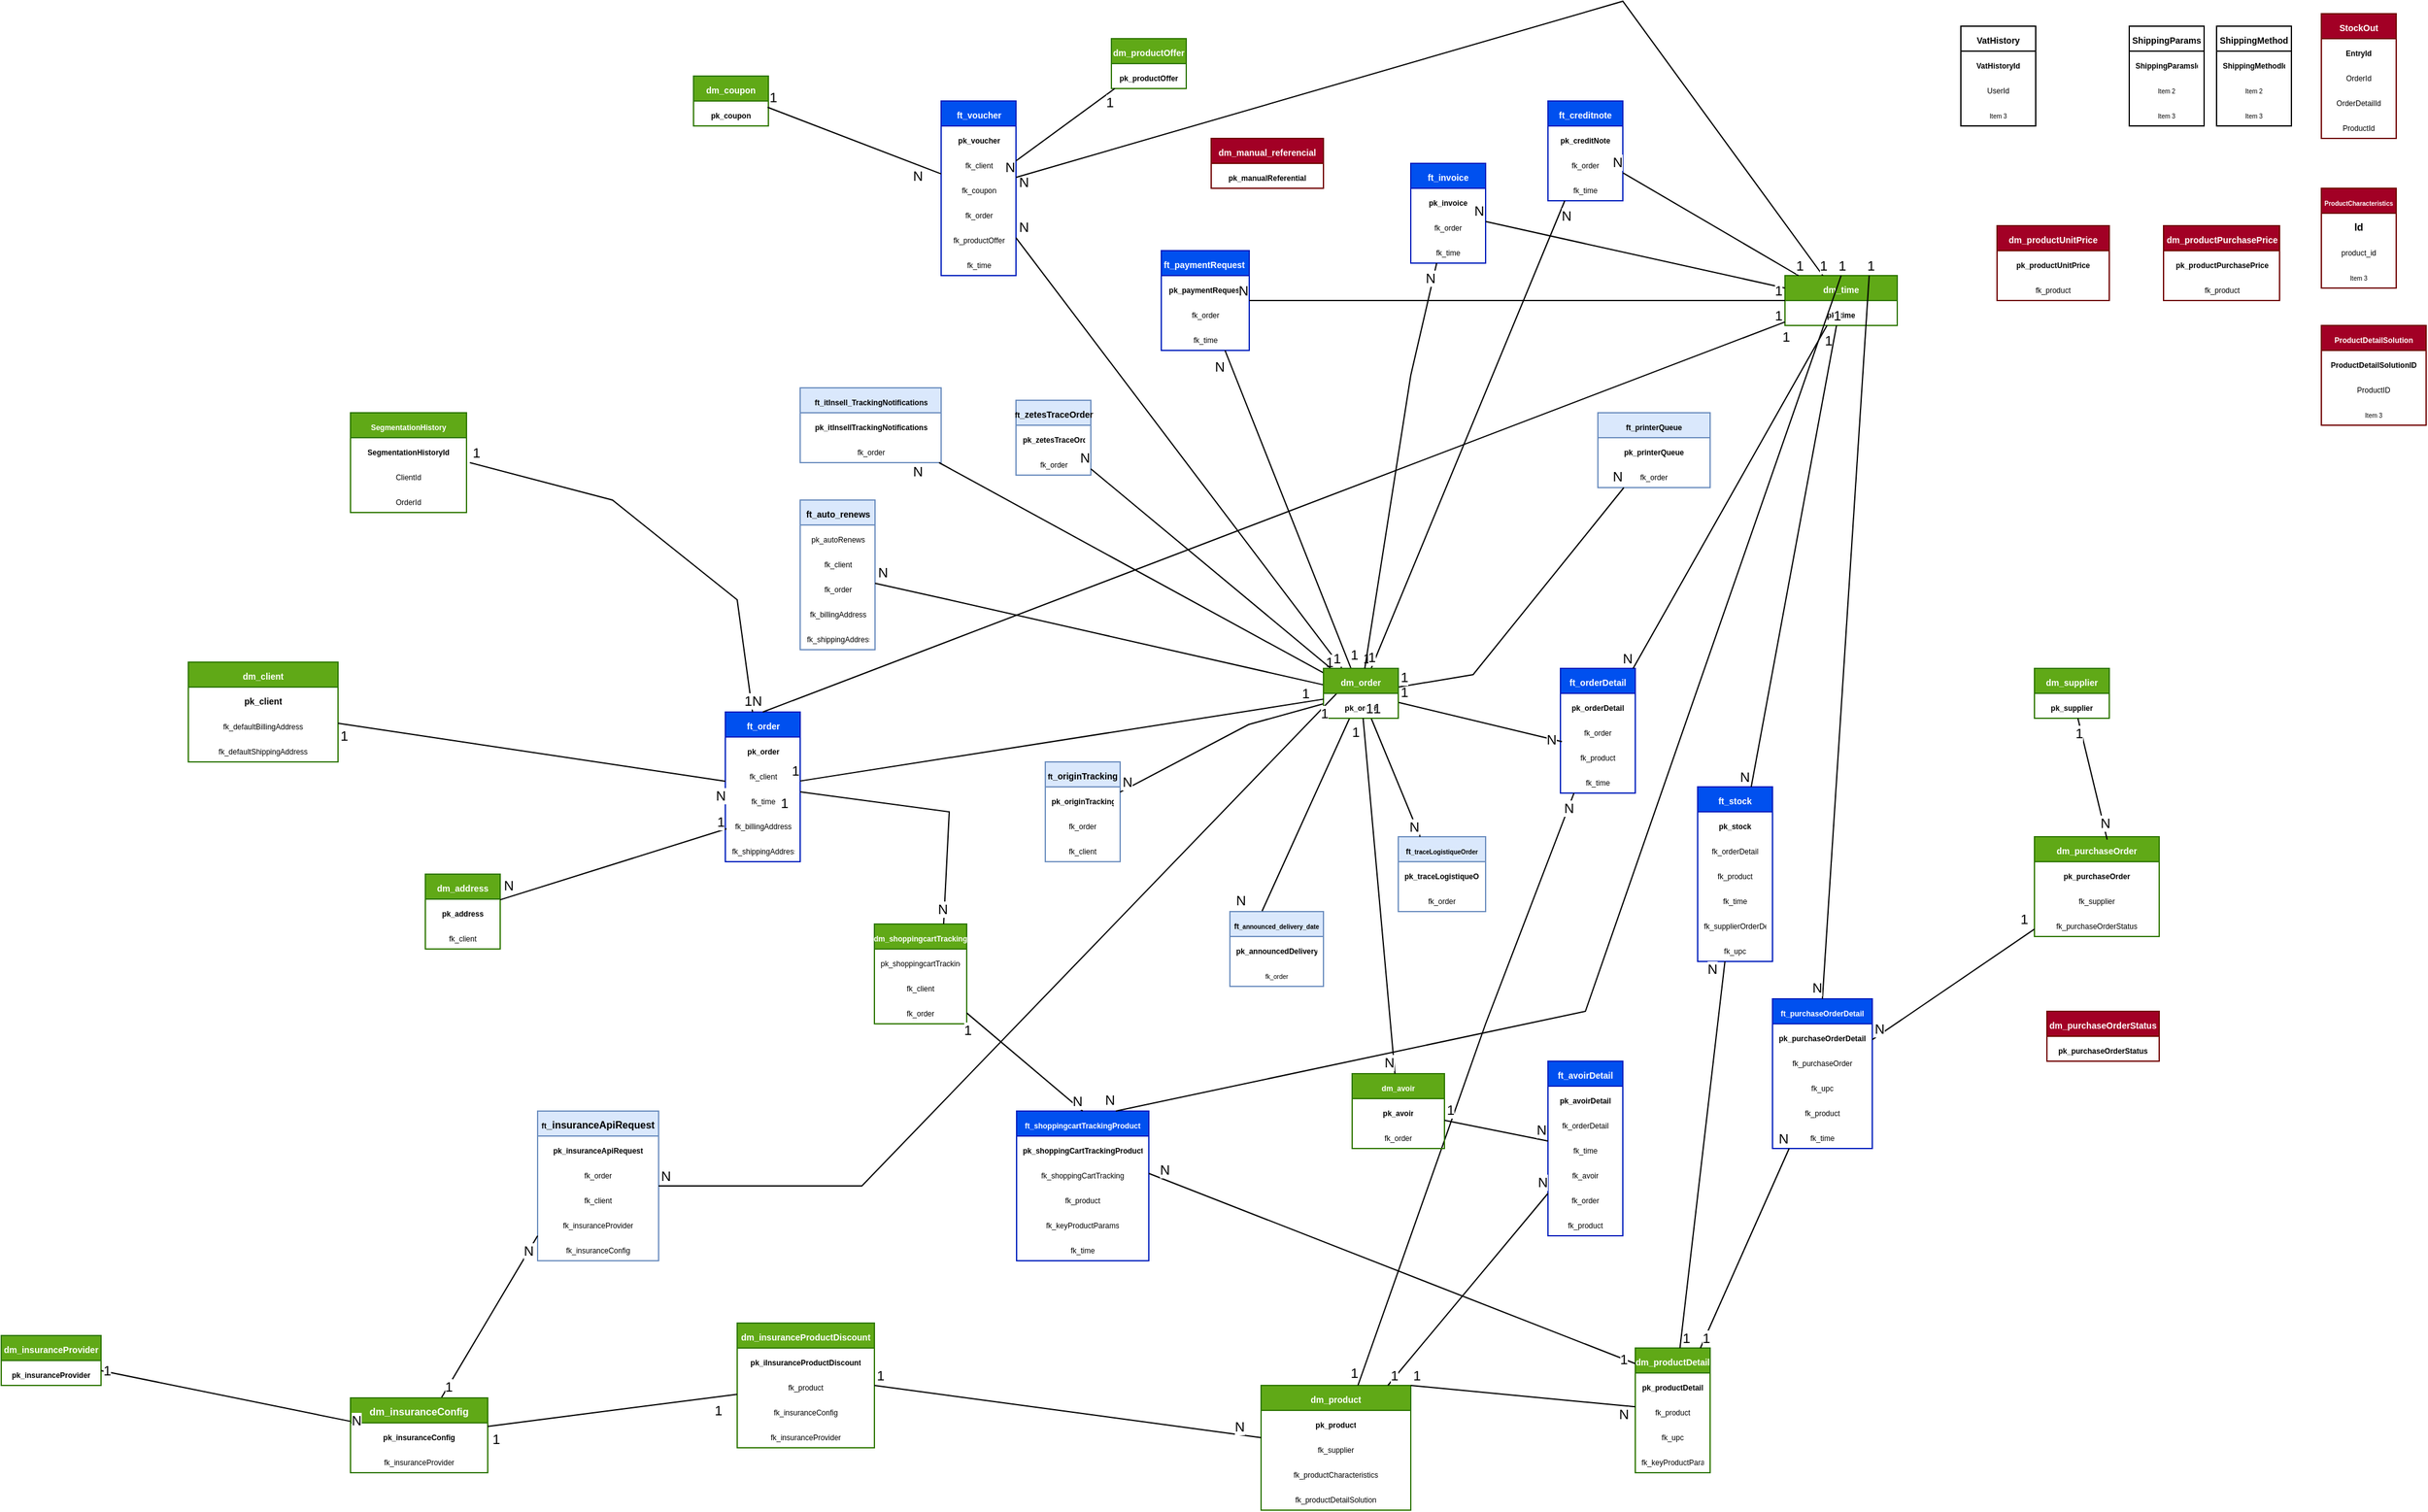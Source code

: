 <mxfile version="24.5.3" type="device">
  <diagram name="Page-1" id="q9_LV-MpWPyjEsng9JZh">
    <mxGraphModel dx="2187" dy="672" grid="1" gridSize="10" guides="1" tooltips="1" connect="1" arrows="1" fold="1" page="1" pageScale="1" pageWidth="827" pageHeight="1169" math="0" shadow="0">
      <root>
        <mxCell id="0" />
        <mxCell id="1" parent="0" />
        <mxCell id="hAHwSwfUb9-SS9wKCGx1-1" value="&lt;b style=&quot;&quot;&gt;&lt;font style=&quot;font-size: 6px;&quot;&gt;ft_itInsell_TrackingNotifications&lt;/font&gt;&lt;/b&gt;" style="swimlane;fontStyle=0;childLayout=stackLayout;horizontal=1;startSize=20;horizontalStack=0;resizeParent=1;resizeParentMax=0;resizeLast=0;collapsible=1;marginBottom=0;whiteSpace=wrap;html=1;fillColor=#dae8fc;strokeColor=#6c8ebf;" parent="1" vertex="1">
          <mxGeometry x="310.5" y="340" width="113" height="60" as="geometry">
            <mxRectangle x="220" y="110" width="50" height="30" as="alternateBounds" />
          </mxGeometry>
        </mxCell>
        <mxCell id="hAHwSwfUb9-SS9wKCGx1-2" value="&lt;font style=&quot;font-size: 6px;&quot;&gt;&lt;b&gt;pk_itInsellTrackingNotifications&lt;/b&gt;&lt;/font&gt;" style="text;strokeColor=none;fillColor=none;align=center;verticalAlign=middle;spacingLeft=4;spacingRight=4;overflow=hidden;points=[[0,0.5],[1,0.5]];portConstraint=eastwest;rotatable=0;whiteSpace=wrap;html=1;" parent="hAHwSwfUb9-SS9wKCGx1-1" vertex="1">
          <mxGeometry y="20" width="113" height="20" as="geometry" />
        </mxCell>
        <mxCell id="hAHwSwfUb9-SS9wKCGx1-3" value="&lt;span style=&quot;font-size: 6px;&quot;&gt;fk_order&lt;/span&gt;" style="text;strokeColor=none;fillColor=none;align=center;verticalAlign=middle;spacingLeft=4;spacingRight=4;overflow=hidden;points=[[0,0.5],[1,0.5]];portConstraint=eastwest;rotatable=0;whiteSpace=wrap;html=1;" parent="hAHwSwfUb9-SS9wKCGx1-1" vertex="1">
          <mxGeometry y="40" width="113" height="20" as="geometry" />
        </mxCell>
        <mxCell id="hAHwSwfUb9-SS9wKCGx1-5" value="&lt;font style=&quot;font-size: 6px;&quot;&gt;&lt;b style=&quot;font-size: 12px;&quot;&gt;&lt;font style=&quot;font-size: 6px;&quot;&gt;ft&lt;/font&gt;&lt;/b&gt;&lt;b&gt;_printerQueue&lt;/b&gt;&lt;/font&gt;" style="swimlane;fontStyle=0;childLayout=stackLayout;horizontal=1;startSize=20;horizontalStack=0;resizeParent=1;resizeParentMax=0;resizeLast=0;collapsible=1;marginBottom=0;whiteSpace=wrap;html=1;fillColor=#dae8fc;strokeColor=#6c8ebf;" parent="1" vertex="1">
          <mxGeometry x="950" y="360" width="90" height="60" as="geometry">
            <mxRectangle x="220" y="110" width="50" height="30" as="alternateBounds" />
          </mxGeometry>
        </mxCell>
        <mxCell id="hAHwSwfUb9-SS9wKCGx1-6" value="&lt;font style=&quot;font-size: 6px;&quot;&gt;&lt;b&gt;pk_printerQueue&lt;/b&gt;&lt;/font&gt;" style="text;strokeColor=none;fillColor=none;align=center;verticalAlign=middle;spacingLeft=4;spacingRight=4;overflow=hidden;points=[[0,0.5],[1,0.5]];portConstraint=eastwest;rotatable=0;whiteSpace=wrap;html=1;" parent="hAHwSwfUb9-SS9wKCGx1-5" vertex="1">
          <mxGeometry y="20" width="90" height="20" as="geometry" />
        </mxCell>
        <mxCell id="hAHwSwfUb9-SS9wKCGx1-7" value="&lt;font style=&quot;font-size: 6px;&quot;&gt;fk_order&lt;/font&gt;" style="text;strokeColor=none;fillColor=none;align=center;verticalAlign=middle;spacingLeft=4;spacingRight=4;overflow=hidden;points=[[0,0.5],[1,0.5]];portConstraint=eastwest;rotatable=0;whiteSpace=wrap;html=1;" parent="hAHwSwfUb9-SS9wKCGx1-5" vertex="1">
          <mxGeometry y="40" width="90" height="20" as="geometry" />
        </mxCell>
        <mxCell id="hAHwSwfUb9-SS9wKCGx1-9" value="&lt;font size=&quot;1&quot; style=&quot;&quot;&gt;&lt;b style=&quot;font-size: 7px;&quot;&gt;ft_orderDetail&lt;/b&gt;&lt;/font&gt;" style="swimlane;fontStyle=0;childLayout=stackLayout;horizontal=1;startSize=20;horizontalStack=0;resizeParent=1;resizeParentMax=0;resizeLast=0;collapsible=1;marginBottom=0;whiteSpace=wrap;html=1;fillColor=#0050ef;fontColor=#ffffff;strokeColor=#001DBC;" parent="1" vertex="1">
          <mxGeometry x="920" y="565" width="60" height="100" as="geometry">
            <mxRectangle x="220" y="110" width="50" height="30" as="alternateBounds" />
          </mxGeometry>
        </mxCell>
        <mxCell id="hAHwSwfUb9-SS9wKCGx1-10" value="&lt;font style=&quot;font-size: 6px;&quot;&gt;&lt;b&gt;pk_orderDetail&lt;/b&gt;&lt;/font&gt;" style="text;strokeColor=none;fillColor=none;align=center;verticalAlign=middle;spacingLeft=4;spacingRight=4;overflow=hidden;points=[[0,0.5],[1,0.5]];portConstraint=eastwest;rotatable=0;whiteSpace=wrap;html=1;" parent="hAHwSwfUb9-SS9wKCGx1-9" vertex="1">
          <mxGeometry y="20" width="60" height="20" as="geometry" />
        </mxCell>
        <mxCell id="hAHwSwfUb9-SS9wKCGx1-11" value="&lt;span style=&quot;font-size: 6px;&quot;&gt;fk_order&lt;/span&gt;" style="text;strokeColor=none;fillColor=none;align=center;verticalAlign=middle;spacingLeft=4;spacingRight=4;overflow=hidden;points=[[0,0.5],[1,0.5]];portConstraint=eastwest;rotatable=0;whiteSpace=wrap;html=1;" parent="hAHwSwfUb9-SS9wKCGx1-9" vertex="1">
          <mxGeometry y="40" width="60" height="20" as="geometry" />
        </mxCell>
        <mxCell id="hAHwSwfUb9-SS9wKCGx1-12" value="&lt;font style=&quot;font-size: 6px;&quot;&gt;fk_product&lt;/font&gt;" style="text;strokeColor=none;fillColor=none;align=center;verticalAlign=middle;spacingLeft=4;spacingRight=4;overflow=hidden;points=[[0,0.5],[1,0.5]];portConstraint=eastwest;rotatable=0;whiteSpace=wrap;html=1;" parent="hAHwSwfUb9-SS9wKCGx1-9" vertex="1">
          <mxGeometry y="60" width="60" height="20" as="geometry" />
        </mxCell>
        <mxCell id="JQwDpqhkxF0Kz64Juls8-2" value="&lt;font style=&quot;font-size: 6px;&quot;&gt;fk_time&lt;/font&gt;" style="text;strokeColor=none;fillColor=none;align=center;verticalAlign=middle;spacingLeft=4;spacingRight=4;overflow=hidden;points=[[0,0.5],[1,0.5]];portConstraint=eastwest;rotatable=0;whiteSpace=wrap;html=1;" parent="hAHwSwfUb9-SS9wKCGx1-9" vertex="1">
          <mxGeometry y="80" width="60" height="20" as="geometry" />
        </mxCell>
        <mxCell id="hAHwSwfUb9-SS9wKCGx1-13" value="&lt;font size=&quot;1&quot; style=&quot;&quot;&gt;&lt;b style=&quot;font-size: 7px;&quot;&gt;ft_paymentRequest&amp;nbsp;&lt;/b&gt;&lt;/font&gt;" style="swimlane;fontStyle=0;childLayout=stackLayout;horizontal=1;startSize=20;horizontalStack=0;resizeParent=1;resizeParentMax=0;resizeLast=0;collapsible=1;marginBottom=0;whiteSpace=wrap;html=1;fillColor=#0050ef;strokeColor=#001DBC;fontColor=#ffffff;" parent="1" vertex="1">
          <mxGeometry x="600" y="230" width="70.5" height="80" as="geometry">
            <mxRectangle x="330" y="400" width="50" height="30" as="alternateBounds" />
          </mxGeometry>
        </mxCell>
        <mxCell id="hAHwSwfUb9-SS9wKCGx1-14" value="&lt;font style=&quot;font-size: 6px;&quot;&gt;&lt;b&gt;pk_paymentRequest&lt;/b&gt;&lt;/font&gt;" style="text;strokeColor=none;fillColor=none;align=center;verticalAlign=middle;spacingLeft=4;spacingRight=4;overflow=hidden;points=[[0,0.5],[1,0.5]];portConstraint=eastwest;rotatable=0;whiteSpace=wrap;html=1;" parent="hAHwSwfUb9-SS9wKCGx1-13" vertex="1">
          <mxGeometry y="20" width="70.5" height="20" as="geometry" />
        </mxCell>
        <mxCell id="hAHwSwfUb9-SS9wKCGx1-15" value="&lt;font style=&quot;font-size: 6px;&quot;&gt;fk_order&lt;/font&gt;" style="text;strokeColor=none;fillColor=none;align=center;verticalAlign=middle;spacingLeft=4;spacingRight=4;overflow=hidden;points=[[0,0.5],[1,0.5]];portConstraint=eastwest;rotatable=0;whiteSpace=wrap;html=1;" parent="hAHwSwfUb9-SS9wKCGx1-13" vertex="1">
          <mxGeometry y="40" width="70.5" height="20" as="geometry" />
        </mxCell>
        <mxCell id="JQwDpqhkxF0Kz64Juls8-1" value="&lt;font style=&quot;font-size: 6px;&quot;&gt;fk_time&lt;/font&gt;" style="text;strokeColor=none;fillColor=none;align=center;verticalAlign=middle;spacingLeft=4;spacingRight=4;overflow=hidden;points=[[0,0.5],[1,0.5]];portConstraint=eastwest;rotatable=0;whiteSpace=wrap;html=1;" parent="hAHwSwfUb9-SS9wKCGx1-13" vertex="1">
          <mxGeometry y="60" width="70.5" height="20" as="geometry" />
        </mxCell>
        <mxCell id="hAHwSwfUb9-SS9wKCGx1-17" value="&lt;b&gt;&lt;font style=&quot;font-size: 6px;&quot;&gt;ft&lt;/font&gt;&lt;/b&gt;&lt;b style=&quot;&quot;&gt;&lt;font style=&quot;font-size: 8px;&quot;&gt;_insuranceApiRequest&lt;/font&gt;&lt;/b&gt;" style="swimlane;fontStyle=0;childLayout=stackLayout;horizontal=1;startSize=20;horizontalStack=0;resizeParent=1;resizeParentMax=0;resizeLast=0;collapsible=1;marginBottom=0;whiteSpace=wrap;html=1;fillColor=#dae8fc;strokeColor=#6c8ebf;" parent="1" vertex="1">
          <mxGeometry x="100" y="920" width="97" height="120" as="geometry">
            <mxRectangle x="220" y="110" width="50" height="30" as="alternateBounds" />
          </mxGeometry>
        </mxCell>
        <mxCell id="hAHwSwfUb9-SS9wKCGx1-18" value="&lt;font style=&quot;font-size: 6px;&quot;&gt;&lt;b&gt;pk_insuranceApiRequest&lt;/b&gt;&lt;/font&gt;" style="text;strokeColor=none;fillColor=none;align=center;verticalAlign=middle;spacingLeft=4;spacingRight=4;overflow=hidden;points=[[0,0.5],[1,0.5]];portConstraint=eastwest;rotatable=0;whiteSpace=wrap;html=1;" parent="hAHwSwfUb9-SS9wKCGx1-17" vertex="1">
          <mxGeometry y="20" width="97" height="20" as="geometry" />
        </mxCell>
        <mxCell id="hAHwSwfUb9-SS9wKCGx1-19" value="&lt;font style=&quot;font-size: 6px;&quot;&gt;fk_order&lt;/font&gt;" style="text;strokeColor=none;fillColor=none;align=center;verticalAlign=middle;spacingLeft=4;spacingRight=4;overflow=hidden;points=[[0,0.5],[1,0.5]];portConstraint=eastwest;rotatable=0;whiteSpace=wrap;html=1;" parent="hAHwSwfUb9-SS9wKCGx1-17" vertex="1">
          <mxGeometry y="40" width="97" height="20" as="geometry" />
        </mxCell>
        <mxCell id="hAHwSwfUb9-SS9wKCGx1-20" value="&lt;span style=&quot;font-size: 6px;&quot;&gt;fk_client&lt;/span&gt;" style="text;strokeColor=none;fillColor=none;align=center;verticalAlign=middle;spacingLeft=4;spacingRight=4;overflow=hidden;points=[[0,0.5],[1,0.5]];portConstraint=eastwest;rotatable=0;whiteSpace=wrap;html=1;" parent="hAHwSwfUb9-SS9wKCGx1-17" vertex="1">
          <mxGeometry y="60" width="97" height="20" as="geometry" />
        </mxCell>
        <mxCell id="hAHwSwfUb9-SS9wKCGx1-21" value="&lt;font style=&quot;font-size: 6px;&quot;&gt;fk_insuranceProvider&lt;/font&gt;" style="text;strokeColor=none;fillColor=none;align=center;verticalAlign=middle;spacingLeft=4;spacingRight=4;overflow=hidden;points=[[0,0.5],[1,0.5]];portConstraint=eastwest;rotatable=0;whiteSpace=wrap;html=1;" parent="hAHwSwfUb9-SS9wKCGx1-17" vertex="1">
          <mxGeometry y="80" width="97" height="20" as="geometry" />
        </mxCell>
        <mxCell id="AXXjxFo4343gu81oyU7h-30" value="&lt;span style=&quot;font-size: 6px;&quot;&gt;fk_insuranceConfig&lt;/span&gt;" style="text;strokeColor=none;fillColor=none;align=center;verticalAlign=middle;spacingLeft=4;spacingRight=4;overflow=hidden;points=[[0,0.5],[1,0.5]];portConstraint=eastwest;rotatable=0;whiteSpace=wrap;html=1;" parent="hAHwSwfUb9-SS9wKCGx1-17" vertex="1">
          <mxGeometry y="100" width="97" height="20" as="geometry" />
        </mxCell>
        <mxCell id="AXXjxFo4343gu81oyU7h-27" value="" style="endArrow=none;html=1;rounded=0;endFill=0;" parent="hAHwSwfUb9-SS9wKCGx1-17" target="AXXjxFo4343gu81oyU7h-22" edge="1">
          <mxGeometry relative="1" as="geometry">
            <mxPoint x="-2.274e-13" y="100.0" as="sourcePoint" />
            <mxPoint x="-90.179" y="171.53" as="targetPoint" />
            <Array as="points" />
          </mxGeometry>
        </mxCell>
        <mxCell id="AXXjxFo4343gu81oyU7h-28" value="N" style="edgeLabel;resizable=0;html=1;align=left;verticalAlign=bottom;" parent="AXXjxFo4343gu81oyU7h-27" connectable="0" vertex="1">
          <mxGeometry x="-1" relative="1" as="geometry">
            <mxPoint x="-13" y="20" as="offset" />
          </mxGeometry>
        </mxCell>
        <mxCell id="AXXjxFo4343gu81oyU7h-29" value="1" style="edgeLabel;resizable=0;html=1;align=right;verticalAlign=bottom;" parent="AXXjxFo4343gu81oyU7h-27" connectable="0" vertex="1">
          <mxGeometry x="1" relative="1" as="geometry">
            <mxPoint x="10" as="offset" />
          </mxGeometry>
        </mxCell>
        <mxCell id="hAHwSwfUb9-SS9wKCGx1-22" value="&lt;b&gt;&lt;font style=&quot;font-size: 6px;&quot;&gt;ft&lt;/font&gt;&lt;/b&gt;&lt;b style=&quot;&quot;&gt;&lt;font style=&quot;font-size: 5px;&quot;&gt;_announced_delivery_date&lt;/font&gt;&lt;/b&gt;" style="swimlane;fontStyle=0;childLayout=stackLayout;horizontal=1;startSize=20;horizontalStack=0;resizeParent=1;resizeParentMax=0;resizeLast=0;collapsible=1;marginBottom=0;whiteSpace=wrap;html=1;fillColor=#dae8fc;strokeColor=#6c8ebf;" parent="1" vertex="1">
          <mxGeometry x="655" y="760" width="75" height="60" as="geometry">
            <mxRectangle x="220" y="110" width="50" height="30" as="alternateBounds" />
          </mxGeometry>
        </mxCell>
        <mxCell id="hAHwSwfUb9-SS9wKCGx1-23" value="&lt;font style=&quot;font-size: 6px;&quot;&gt;&lt;b&gt;pk_announcedDeliveryDate&lt;/b&gt;&lt;/font&gt;" style="text;strokeColor=none;fillColor=none;align=center;verticalAlign=middle;spacingLeft=4;spacingRight=4;overflow=hidden;points=[[0,0.5],[1,0.5]];portConstraint=eastwest;rotatable=0;whiteSpace=wrap;html=1;" parent="hAHwSwfUb9-SS9wKCGx1-22" vertex="1">
          <mxGeometry y="20" width="75" height="20" as="geometry" />
        </mxCell>
        <mxCell id="hAHwSwfUb9-SS9wKCGx1-24" value="&lt;font style=&quot;font-size: 5px;&quot;&gt;fk_order&lt;/font&gt;" style="text;strokeColor=none;fillColor=none;align=center;verticalAlign=middle;spacingLeft=4;spacingRight=4;overflow=hidden;points=[[0,0.5],[1,0.5]];portConstraint=eastwest;rotatable=0;whiteSpace=wrap;html=1;" parent="hAHwSwfUb9-SS9wKCGx1-22" vertex="1">
          <mxGeometry y="40" width="75" height="20" as="geometry" />
        </mxCell>
        <mxCell id="hAHwSwfUb9-SS9wKCGx1-26" value="&lt;font style=&quot;font-size: 6px;&quot;&gt;&lt;b&gt;SegmentationHistory&lt;/b&gt;&lt;/font&gt;" style="swimlane;fontStyle=0;childLayout=stackLayout;horizontal=1;startSize=20;horizontalStack=0;resizeParent=1;resizeParentMax=0;resizeLast=0;collapsible=1;marginBottom=0;whiteSpace=wrap;html=1;fillColor=#60a917;fontColor=#ffffff;strokeColor=#2D7600;" parent="1" vertex="1">
          <mxGeometry x="-50" y="360" width="93" height="80" as="geometry">
            <mxRectangle x="220" y="110" width="50" height="30" as="alternateBounds" />
          </mxGeometry>
        </mxCell>
        <mxCell id="hAHwSwfUb9-SS9wKCGx1-27" value="&lt;font style=&quot;font-size: 6px;&quot;&gt;&lt;b&gt;SegmentationHistoryId&lt;/b&gt;&lt;/font&gt;" style="text;strokeColor=none;fillColor=none;align=center;verticalAlign=middle;spacingLeft=4;spacingRight=4;overflow=hidden;points=[[0,0.5],[1,0.5]];portConstraint=eastwest;rotatable=0;whiteSpace=wrap;html=1;" parent="hAHwSwfUb9-SS9wKCGx1-26" vertex="1">
          <mxGeometry y="20" width="93" height="20" as="geometry" />
        </mxCell>
        <mxCell id="hAHwSwfUb9-SS9wKCGx1-28" value="&lt;font style=&quot;font-size: 6px;&quot;&gt;ClientId&lt;/font&gt;" style="text;strokeColor=none;fillColor=none;align=center;verticalAlign=middle;spacingLeft=4;spacingRight=4;overflow=hidden;points=[[0,0.5],[1,0.5]];portConstraint=eastwest;rotatable=0;whiteSpace=wrap;html=1;" parent="hAHwSwfUb9-SS9wKCGx1-26" vertex="1">
          <mxGeometry y="40" width="93" height="20" as="geometry" />
        </mxCell>
        <mxCell id="hAHwSwfUb9-SS9wKCGx1-29" value="&lt;font style=&quot;font-size: 6px;&quot;&gt;OrderId&lt;/font&gt;" style="text;strokeColor=none;fillColor=none;align=center;verticalAlign=middle;spacingLeft=4;spacingRight=4;overflow=hidden;points=[[0,0.5],[1,0.5]];portConstraint=eastwest;rotatable=0;whiteSpace=wrap;html=1;" parent="hAHwSwfUb9-SS9wKCGx1-26" vertex="1">
          <mxGeometry y="60" width="93" height="20" as="geometry" />
        </mxCell>
        <mxCell id="hAHwSwfUb9-SS9wKCGx1-30" value="&lt;font style=&quot;font-size: 7px;&quot;&gt;&lt;b&gt;StockOut&lt;/b&gt;&lt;/font&gt;" style="swimlane;fontStyle=0;childLayout=stackLayout;horizontal=1;startSize=20;horizontalStack=0;resizeParent=1;resizeParentMax=0;resizeLast=0;collapsible=1;marginBottom=0;whiteSpace=wrap;html=1;fillColor=#a20025;fontColor=#ffffff;strokeColor=#6F0000;" parent="1" vertex="1">
          <mxGeometry x="1530" y="40" width="60" height="100" as="geometry">
            <mxRectangle x="220" y="110" width="50" height="30" as="alternateBounds" />
          </mxGeometry>
        </mxCell>
        <mxCell id="hAHwSwfUb9-SS9wKCGx1-31" value="&lt;font style=&quot;font-size: 6px;&quot;&gt;&lt;b&gt;EntryId&lt;/b&gt;&lt;/font&gt;" style="text;strokeColor=none;fillColor=none;align=center;verticalAlign=middle;spacingLeft=4;spacingRight=4;overflow=hidden;points=[[0,0.5],[1,0.5]];portConstraint=eastwest;rotatable=0;whiteSpace=wrap;html=1;" parent="hAHwSwfUb9-SS9wKCGx1-30" vertex="1">
          <mxGeometry y="20" width="60" height="20" as="geometry" />
        </mxCell>
        <mxCell id="hAHwSwfUb9-SS9wKCGx1-32" value="&lt;font style=&quot;font-size: 6px;&quot;&gt;OrderId&lt;/font&gt;" style="text;strokeColor=none;fillColor=none;align=center;verticalAlign=middle;spacingLeft=4;spacingRight=4;overflow=hidden;points=[[0,0.5],[1,0.5]];portConstraint=eastwest;rotatable=0;whiteSpace=wrap;html=1;" parent="hAHwSwfUb9-SS9wKCGx1-30" vertex="1">
          <mxGeometry y="40" width="60" height="20" as="geometry" />
        </mxCell>
        <mxCell id="hAHwSwfUb9-SS9wKCGx1-33" value="&lt;font style=&quot;font-size: 6px;&quot;&gt;OrderDetailId&lt;/font&gt;" style="text;strokeColor=none;fillColor=none;align=center;verticalAlign=middle;spacingLeft=4;spacingRight=4;overflow=hidden;points=[[0,0.5],[1,0.5]];portConstraint=eastwest;rotatable=0;whiteSpace=wrap;html=1;" parent="hAHwSwfUb9-SS9wKCGx1-30" vertex="1">
          <mxGeometry y="60" width="60" height="20" as="geometry" />
        </mxCell>
        <mxCell id="hAHwSwfUb9-SS9wKCGx1-34" value="&lt;font style=&quot;font-size: 6px;&quot;&gt;ProductId&lt;/font&gt;" style="text;strokeColor=none;fillColor=none;align=center;verticalAlign=middle;spacingLeft=4;spacingRight=4;overflow=hidden;points=[[0,0.5],[1,0.5]];portConstraint=eastwest;rotatable=0;whiteSpace=wrap;html=1;" parent="hAHwSwfUb9-SS9wKCGx1-30" vertex="1">
          <mxGeometry y="80" width="60" height="20" as="geometry" />
        </mxCell>
        <mxCell id="hAHwSwfUb9-SS9wKCGx1-39" value="&lt;font style=&quot;font-size: 7px;&quot;&gt;&lt;b&gt;ft_invoice&lt;/b&gt;&lt;/font&gt;" style="swimlane;fontStyle=0;childLayout=stackLayout;horizontal=1;startSize=20;horizontalStack=0;resizeParent=1;resizeParentMax=0;resizeLast=0;collapsible=1;marginBottom=0;whiteSpace=wrap;html=1;fillColor=#0050ef;fontColor=#ffffff;strokeColor=#001DBC;" parent="1" vertex="1">
          <mxGeometry x="800" y="160" width="60" height="80" as="geometry">
            <mxRectangle x="220" y="110" width="50" height="30" as="alternateBounds" />
          </mxGeometry>
        </mxCell>
        <mxCell id="hAHwSwfUb9-SS9wKCGx1-40" value="&lt;font style=&quot;font-size: 6px;&quot;&gt;&lt;b&gt;pk_invoice&lt;/b&gt;&lt;/font&gt;" style="text;strokeColor=none;fillColor=none;align=center;verticalAlign=middle;spacingLeft=4;spacingRight=4;overflow=hidden;points=[[0,0.5],[1,0.5]];portConstraint=eastwest;rotatable=0;whiteSpace=wrap;html=1;" parent="hAHwSwfUb9-SS9wKCGx1-39" vertex="1">
          <mxGeometry y="20" width="60" height="20" as="geometry" />
        </mxCell>
        <mxCell id="hAHwSwfUb9-SS9wKCGx1-41" value="&lt;font style=&quot;font-size: 6px;&quot;&gt;fk_order&lt;/font&gt;" style="text;strokeColor=none;fillColor=none;align=center;verticalAlign=middle;spacingLeft=4;spacingRight=4;overflow=hidden;points=[[0,0.5],[1,0.5]];portConstraint=eastwest;rotatable=0;whiteSpace=wrap;html=1;" parent="hAHwSwfUb9-SS9wKCGx1-39" vertex="1">
          <mxGeometry y="40" width="60" height="20" as="geometry" />
        </mxCell>
        <mxCell id="JQwDpqhkxF0Kz64Juls8-9" value="&lt;font style=&quot;font-size: 6px;&quot;&gt;fk_time&lt;/font&gt;" style="text;strokeColor=none;fillColor=none;align=center;verticalAlign=middle;spacingLeft=4;spacingRight=4;overflow=hidden;points=[[0,0.5],[1,0.5]];portConstraint=eastwest;rotatable=0;whiteSpace=wrap;html=1;" parent="hAHwSwfUb9-SS9wKCGx1-39" vertex="1">
          <mxGeometry y="60" width="60" height="20" as="geometry" />
        </mxCell>
        <mxCell id="hAHwSwfUb9-SS9wKCGx1-43" value="&lt;font style=&quot;font-size: 7px;&quot;&gt;&lt;b&gt;ft_creditnote&lt;/b&gt;&lt;/font&gt;" style="swimlane;fontStyle=0;childLayout=stackLayout;horizontal=1;startSize=20;horizontalStack=0;resizeParent=1;resizeParentMax=0;resizeLast=0;collapsible=1;marginBottom=0;whiteSpace=wrap;html=1;fillColor=#0050ef;fontColor=#ffffff;strokeColor=#001DBC;" parent="1" vertex="1">
          <mxGeometry x="910" y="110" width="60" height="80" as="geometry">
            <mxRectangle x="220" y="110" width="50" height="30" as="alternateBounds" />
          </mxGeometry>
        </mxCell>
        <mxCell id="hAHwSwfUb9-SS9wKCGx1-44" value="&lt;font style=&quot;font-size: 6px;&quot;&gt;&lt;b&gt;pk_creditNote&lt;/b&gt;&lt;/font&gt;" style="text;strokeColor=none;fillColor=none;align=center;verticalAlign=middle;spacingLeft=4;spacingRight=4;overflow=hidden;points=[[0,0.5],[1,0.5]];portConstraint=eastwest;rotatable=0;whiteSpace=wrap;html=1;" parent="hAHwSwfUb9-SS9wKCGx1-43" vertex="1">
          <mxGeometry y="20" width="60" height="20" as="geometry" />
        </mxCell>
        <mxCell id="hAHwSwfUb9-SS9wKCGx1-45" value="&lt;font style=&quot;font-size: 6px;&quot;&gt;fk_order&lt;/font&gt;" style="text;strokeColor=none;fillColor=none;align=center;verticalAlign=middle;spacingLeft=4;spacingRight=4;overflow=hidden;points=[[0,0.5],[1,0.5]];portConstraint=eastwest;rotatable=0;whiteSpace=wrap;html=1;" parent="hAHwSwfUb9-SS9wKCGx1-43" vertex="1">
          <mxGeometry y="40" width="60" height="20" as="geometry" />
        </mxCell>
        <mxCell id="JQwDpqhkxF0Kz64Juls8-3" value="&lt;font style=&quot;font-size: 6px;&quot;&gt;fk_time&lt;/font&gt;" style="text;strokeColor=none;fillColor=none;align=center;verticalAlign=middle;spacingLeft=4;spacingRight=4;overflow=hidden;points=[[0,0.5],[1,0.5]];portConstraint=eastwest;rotatable=0;whiteSpace=wrap;html=1;" parent="hAHwSwfUb9-SS9wKCGx1-43" vertex="1">
          <mxGeometry y="60" width="60" height="20" as="geometry" />
        </mxCell>
        <mxCell id="hAHwSwfUb9-SS9wKCGx1-47" value="&lt;font style=&quot;font-size: 7px;&quot;&gt;&lt;b style=&quot;font-size: 12px;&quot;&gt;&lt;font style=&quot;font-size: 6px;&quot;&gt;ft&lt;/font&gt;&lt;/b&gt;&lt;b&gt;_zetesTraceOrder&lt;/b&gt;&lt;/font&gt;" style="swimlane;fontStyle=0;childLayout=stackLayout;horizontal=1;startSize=20;horizontalStack=0;resizeParent=1;resizeParentMax=0;resizeLast=0;collapsible=1;marginBottom=0;whiteSpace=wrap;html=1;fillColor=#dae8fc;strokeColor=#6c8ebf;" parent="1" vertex="1">
          <mxGeometry x="483.5" y="350" width="60" height="60" as="geometry">
            <mxRectangle x="220" y="110" width="50" height="30" as="alternateBounds" />
          </mxGeometry>
        </mxCell>
        <mxCell id="hAHwSwfUb9-SS9wKCGx1-48" value="&lt;font style=&quot;font-size: 6px;&quot;&gt;&lt;b&gt;pk_zetesTraceOrder&lt;/b&gt;&lt;/font&gt;" style="text;strokeColor=none;fillColor=none;align=center;verticalAlign=middle;spacingLeft=4;spacingRight=4;overflow=hidden;points=[[0,0.5],[1,0.5]];portConstraint=eastwest;rotatable=0;whiteSpace=wrap;html=1;" parent="hAHwSwfUb9-SS9wKCGx1-47" vertex="1">
          <mxGeometry y="20" width="60" height="20" as="geometry" />
        </mxCell>
        <mxCell id="hAHwSwfUb9-SS9wKCGx1-50" value="&lt;font style=&quot;font-size: 6px;&quot;&gt;fk_order&lt;/font&gt;" style="text;strokeColor=none;fillColor=none;align=center;verticalAlign=middle;spacingLeft=4;spacingRight=4;overflow=hidden;points=[[0,0.5],[1,0.5]];portConstraint=eastwest;rotatable=0;whiteSpace=wrap;html=1;" parent="hAHwSwfUb9-SS9wKCGx1-47" vertex="1">
          <mxGeometry y="40" width="60" height="20" as="geometry" />
        </mxCell>
        <mxCell id="hAHwSwfUb9-SS9wKCGx1-52" value="&lt;b&gt;&lt;font style=&quot;font-size: 6px;&quot;&gt;ft&lt;/font&gt;&lt;/b&gt;&lt;font size=&quot;1&quot; style=&quot;&quot;&gt;&lt;b style=&quot;font-size: 5px;&quot;&gt;_traceLogistiqueOrder&lt;/b&gt;&lt;/font&gt;" style="swimlane;fontStyle=0;childLayout=stackLayout;horizontal=1;startSize=20;horizontalStack=0;resizeParent=1;resizeParentMax=0;resizeLast=0;collapsible=1;marginBottom=0;whiteSpace=wrap;html=1;fillColor=#dae8fc;strokeColor=#6c8ebf;" parent="1" vertex="1">
          <mxGeometry x="790" y="700" width="70" height="60" as="geometry">
            <mxRectangle x="220" y="110" width="50" height="30" as="alternateBounds" />
          </mxGeometry>
        </mxCell>
        <mxCell id="hAHwSwfUb9-SS9wKCGx1-53" value="&lt;font style=&quot;font-size: 6px;&quot;&gt;&lt;b&gt;pk_traceLogistiqueOrder&lt;/b&gt;&lt;/font&gt;" style="text;strokeColor=none;fillColor=none;align=center;verticalAlign=middle;spacingLeft=4;spacingRight=4;overflow=hidden;points=[[0,0.5],[1,0.5]];portConstraint=eastwest;rotatable=0;whiteSpace=wrap;html=1;" parent="hAHwSwfUb9-SS9wKCGx1-52" vertex="1">
          <mxGeometry y="20" width="70" height="20" as="geometry" />
        </mxCell>
        <mxCell id="hAHwSwfUb9-SS9wKCGx1-54" value="&lt;font style=&quot;font-size: 6px;&quot;&gt;fk_order&lt;/font&gt;" style="text;strokeColor=none;fillColor=none;align=center;verticalAlign=middle;spacingLeft=4;spacingRight=4;overflow=hidden;points=[[0,0.5],[1,0.5]];portConstraint=eastwest;rotatable=0;whiteSpace=wrap;html=1;" parent="hAHwSwfUb9-SS9wKCGx1-52" vertex="1">
          <mxGeometry y="40" width="70" height="20" as="geometry" />
        </mxCell>
        <mxCell id="hAHwSwfUb9-SS9wKCGx1-56" value="&lt;font style=&quot;font-size: 7px;&quot;&gt;&lt;b&gt;ft_auto_renews&lt;/b&gt;&lt;/font&gt;" style="swimlane;fontStyle=0;childLayout=stackLayout;horizontal=1;startSize=20;horizontalStack=0;resizeParent=1;resizeParentMax=0;resizeLast=0;collapsible=1;marginBottom=0;whiteSpace=wrap;html=1;fillColor=#dae8fc;strokeColor=#6c8ebf;" parent="1" vertex="1">
          <mxGeometry x="310.5" y="430" width="60" height="120" as="geometry">
            <mxRectangle x="220" y="110" width="50" height="30" as="alternateBounds" />
          </mxGeometry>
        </mxCell>
        <mxCell id="hAHwSwfUb9-SS9wKCGx1-57" value="&lt;font style=&quot;font-size: 6px;&quot;&gt;pk_autoRenews&lt;/font&gt;" style="text;strokeColor=none;fillColor=none;align=center;verticalAlign=middle;spacingLeft=4;spacingRight=4;overflow=hidden;points=[[0,0.5],[1,0.5]];portConstraint=eastwest;rotatable=0;whiteSpace=wrap;html=1;" parent="hAHwSwfUb9-SS9wKCGx1-56" vertex="1">
          <mxGeometry y="20" width="60" height="20" as="geometry" />
        </mxCell>
        <mxCell id="hAHwSwfUb9-SS9wKCGx1-58" value="&lt;font style=&quot;font-size: 6px;&quot;&gt;fk_client&lt;/font&gt;" style="text;strokeColor=none;fillColor=none;align=center;verticalAlign=middle;spacingLeft=4;spacingRight=4;overflow=hidden;points=[[0,0.5],[1,0.5]];portConstraint=eastwest;rotatable=0;whiteSpace=wrap;html=1;" parent="hAHwSwfUb9-SS9wKCGx1-56" vertex="1">
          <mxGeometry y="40" width="60" height="20" as="geometry" />
        </mxCell>
        <mxCell id="hAHwSwfUb9-SS9wKCGx1-59" value="&lt;font style=&quot;font-size: 6px;&quot;&gt;fk_order&lt;/font&gt;" style="text;strokeColor=none;fillColor=none;align=center;verticalAlign=middle;spacingLeft=4;spacingRight=4;overflow=hidden;points=[[0,0.5],[1,0.5]];portConstraint=eastwest;rotatable=0;whiteSpace=wrap;html=1;" parent="hAHwSwfUb9-SS9wKCGx1-56" vertex="1">
          <mxGeometry y="60" width="60" height="20" as="geometry" />
        </mxCell>
        <mxCell id="hAHwSwfUb9-SS9wKCGx1-60" value="&lt;font style=&quot;font-size: 6px;&quot;&gt;fk_billingAddress&lt;/font&gt;" style="text;strokeColor=none;fillColor=none;align=center;verticalAlign=middle;spacingLeft=4;spacingRight=4;overflow=hidden;points=[[0,0.5],[1,0.5]];portConstraint=eastwest;rotatable=0;whiteSpace=wrap;html=1;" parent="hAHwSwfUb9-SS9wKCGx1-56" vertex="1">
          <mxGeometry y="80" width="60" height="20" as="geometry" />
        </mxCell>
        <mxCell id="hAHwSwfUb9-SS9wKCGx1-61" value="&lt;font style=&quot;font-size: 6px;&quot;&gt;fk_shippingAddress&lt;/font&gt;" style="text;strokeColor=none;fillColor=none;align=center;verticalAlign=middle;spacingLeft=4;spacingRight=4;overflow=hidden;points=[[0,0.5],[1,0.5]];portConstraint=eastwest;rotatable=0;whiteSpace=wrap;html=1;" parent="hAHwSwfUb9-SS9wKCGx1-56" vertex="1">
          <mxGeometry y="100" width="60" height="20" as="geometry" />
        </mxCell>
        <mxCell id="hAHwSwfUb9-SS9wKCGx1-62" value="&lt;font style=&quot;font-size: 7px;&quot;&gt;&lt;b&gt;ft_voucher&lt;/b&gt;&lt;/font&gt;" style="swimlane;fontStyle=0;childLayout=stackLayout;horizontal=1;startSize=20;horizontalStack=0;resizeParent=1;resizeParentMax=0;resizeLast=0;collapsible=1;marginBottom=0;whiteSpace=wrap;html=1;fillColor=#0050ef;fontColor=#ffffff;strokeColor=#001DBC;" parent="1" vertex="1">
          <mxGeometry x="423.5" y="110" width="60" height="140" as="geometry">
            <mxRectangle x="220" y="110" width="50" height="30" as="alternateBounds" />
          </mxGeometry>
        </mxCell>
        <mxCell id="hAHwSwfUb9-SS9wKCGx1-63" value="&lt;font style=&quot;font-size: 6px;&quot;&gt;&lt;b&gt;pk_voucher&lt;/b&gt;&lt;/font&gt;" style="text;strokeColor=none;fillColor=none;align=center;verticalAlign=middle;spacingLeft=4;spacingRight=4;overflow=hidden;points=[[0,0.5],[1,0.5]];portConstraint=eastwest;rotatable=0;whiteSpace=wrap;html=1;" parent="hAHwSwfUb9-SS9wKCGx1-62" vertex="1">
          <mxGeometry y="20" width="60" height="20" as="geometry" />
        </mxCell>
        <mxCell id="hAHwSwfUb9-SS9wKCGx1-64" value="&lt;font style=&quot;font-size: 6px;&quot;&gt;fk_client&lt;/font&gt;" style="text;strokeColor=none;fillColor=none;align=center;verticalAlign=middle;spacingLeft=4;spacingRight=4;overflow=hidden;points=[[0,0.5],[1,0.5]];portConstraint=eastwest;rotatable=0;whiteSpace=wrap;html=1;" parent="hAHwSwfUb9-SS9wKCGx1-62" vertex="1">
          <mxGeometry y="40" width="60" height="20" as="geometry" />
        </mxCell>
        <mxCell id="hAHwSwfUb9-SS9wKCGx1-65" value="&lt;font style=&quot;font-size: 6px;&quot;&gt;fk_coupon&lt;/font&gt;" style="text;strokeColor=none;fillColor=none;align=center;verticalAlign=middle;spacingLeft=4;spacingRight=4;overflow=hidden;points=[[0,0.5],[1,0.5]];portConstraint=eastwest;rotatable=0;whiteSpace=wrap;html=1;" parent="hAHwSwfUb9-SS9wKCGx1-62" vertex="1">
          <mxGeometry y="60" width="60" height="20" as="geometry" />
        </mxCell>
        <mxCell id="hAHwSwfUb9-SS9wKCGx1-66" value="&lt;font style=&quot;font-size: 6px;&quot;&gt;fk_order&lt;/font&gt;" style="text;strokeColor=none;fillColor=none;align=center;verticalAlign=middle;spacingLeft=4;spacingRight=4;overflow=hidden;points=[[0,0.5],[1,0.5]];portConstraint=eastwest;rotatable=0;whiteSpace=wrap;html=1;" parent="hAHwSwfUb9-SS9wKCGx1-62" vertex="1">
          <mxGeometry y="80" width="60" height="20" as="geometry" />
        </mxCell>
        <mxCell id="hAHwSwfUb9-SS9wKCGx1-67" value="&lt;font style=&quot;font-size: 6px;&quot;&gt;fk_productOffer&lt;/font&gt;" style="text;strokeColor=none;fillColor=none;align=center;verticalAlign=middle;spacingLeft=4;spacingRight=4;overflow=hidden;points=[[0,0.5],[1,0.5]];portConstraint=eastwest;rotatable=0;whiteSpace=wrap;html=1;" parent="hAHwSwfUb9-SS9wKCGx1-62" vertex="1">
          <mxGeometry y="100" width="60" height="20" as="geometry" />
        </mxCell>
        <mxCell id="JQwDpqhkxF0Kz64Juls8-8" value="&lt;font style=&quot;font-size: 6px;&quot;&gt;fk_time&lt;/font&gt;" style="text;strokeColor=none;fillColor=none;align=center;verticalAlign=middle;spacingLeft=4;spacingRight=4;overflow=hidden;points=[[0,0.5],[1,0.5]];portConstraint=eastwest;rotatable=0;whiteSpace=wrap;html=1;" parent="hAHwSwfUb9-SS9wKCGx1-62" vertex="1">
          <mxGeometry y="120" width="60" height="20" as="geometry" />
        </mxCell>
        <mxCell id="hAHwSwfUb9-SS9wKCGx1-68" value="&lt;font style=&quot;font-size: 7px;&quot;&gt;&lt;b style=&quot;font-size: 12px;&quot;&gt;&lt;font style=&quot;font-size: 6px;&quot;&gt;ft&lt;/font&gt;&lt;/b&gt;&lt;b&gt;_originTracking&lt;/b&gt;&lt;/font&gt;" style="swimlane;fontStyle=0;childLayout=stackLayout;horizontal=1;startSize=20;horizontalStack=0;resizeParent=1;resizeParentMax=0;resizeLast=0;collapsible=1;marginBottom=0;whiteSpace=wrap;html=1;fillColor=#dae8fc;strokeColor=#6c8ebf;" parent="1" vertex="1">
          <mxGeometry x="507" y="640" width="60" height="80" as="geometry">
            <mxRectangle x="220" y="110" width="50" height="30" as="alternateBounds" />
          </mxGeometry>
        </mxCell>
        <mxCell id="hAHwSwfUb9-SS9wKCGx1-69" value="&lt;font style=&quot;font-size: 6px;&quot;&gt;&lt;b&gt;pk_originTracking&lt;/b&gt;&lt;/font&gt;" style="text;strokeColor=none;fillColor=none;align=center;verticalAlign=middle;spacingLeft=4;spacingRight=4;overflow=hidden;points=[[0,0.5],[1,0.5]];portConstraint=eastwest;rotatable=0;whiteSpace=wrap;html=1;" parent="hAHwSwfUb9-SS9wKCGx1-68" vertex="1">
          <mxGeometry y="20" width="60" height="20" as="geometry" />
        </mxCell>
        <mxCell id="hAHwSwfUb9-SS9wKCGx1-70" value="&lt;font style=&quot;font-size: 6px;&quot;&gt;fk_order&lt;/font&gt;" style="text;strokeColor=none;fillColor=none;align=center;verticalAlign=middle;spacingLeft=4;spacingRight=4;overflow=hidden;points=[[0,0.5],[1,0.5]];portConstraint=eastwest;rotatable=0;whiteSpace=wrap;html=1;" parent="hAHwSwfUb9-SS9wKCGx1-68" vertex="1">
          <mxGeometry y="40" width="60" height="20" as="geometry" />
        </mxCell>
        <mxCell id="hAHwSwfUb9-SS9wKCGx1-71" value="&lt;font style=&quot;font-size: 6px;&quot;&gt;fk_client&lt;/font&gt;" style="text;strokeColor=none;fillColor=none;align=center;verticalAlign=middle;spacingLeft=4;spacingRight=4;overflow=hidden;points=[[0,0.5],[1,0.5]];portConstraint=eastwest;rotatable=0;whiteSpace=wrap;html=1;" parent="hAHwSwfUb9-SS9wKCGx1-68" vertex="1">
          <mxGeometry y="60" width="60" height="20" as="geometry" />
        </mxCell>
        <mxCell id="hAHwSwfUb9-SS9wKCGx1-72" value="&lt;font size=&quot;1&quot; style=&quot;&quot;&gt;&lt;b style=&quot;font-size: 6px;&quot;&gt;dm_shoppingcartTracking&lt;/b&gt;&lt;/font&gt;" style="swimlane;fontStyle=0;childLayout=stackLayout;horizontal=1;startSize=20;horizontalStack=0;resizeParent=1;resizeParentMax=0;resizeLast=0;collapsible=1;marginBottom=0;whiteSpace=wrap;html=1;fillColor=#60a917;fontColor=#ffffff;strokeColor=#2D7600;" parent="1" vertex="1">
          <mxGeometry x="370" y="770" width="74" height="80" as="geometry">
            <mxRectangle x="220" y="110" width="50" height="30" as="alternateBounds" />
          </mxGeometry>
        </mxCell>
        <mxCell id="hAHwSwfUb9-SS9wKCGx1-73" value="&lt;font style=&quot;font-size: 6px;&quot;&gt;pk_shoppingcartTracking&lt;/font&gt;" style="text;strokeColor=none;fillColor=none;align=center;verticalAlign=middle;spacingLeft=4;spacingRight=4;overflow=hidden;points=[[0,0.5],[1,0.5]];portConstraint=eastwest;rotatable=0;whiteSpace=wrap;html=1;" parent="hAHwSwfUb9-SS9wKCGx1-72" vertex="1">
          <mxGeometry y="20" width="74" height="20" as="geometry" />
        </mxCell>
        <mxCell id="hAHwSwfUb9-SS9wKCGx1-74" value="&lt;font style=&quot;font-size: 6px;&quot;&gt;fk_client&lt;/font&gt;" style="text;strokeColor=none;fillColor=none;align=center;verticalAlign=middle;spacingLeft=4;spacingRight=4;overflow=hidden;points=[[0,0.5],[1,0.5]];portConstraint=eastwest;rotatable=0;whiteSpace=wrap;html=1;" parent="hAHwSwfUb9-SS9wKCGx1-72" vertex="1">
          <mxGeometry y="40" width="74" height="20" as="geometry" />
        </mxCell>
        <mxCell id="hAHwSwfUb9-SS9wKCGx1-75" value="&lt;font style=&quot;font-size: 6px;&quot;&gt;fk_order&lt;/font&gt;" style="text;strokeColor=none;fillColor=none;align=center;verticalAlign=middle;spacingLeft=4;spacingRight=4;overflow=hidden;points=[[0,0.5],[1,0.5]];portConstraint=eastwest;rotatable=0;whiteSpace=wrap;html=1;" parent="hAHwSwfUb9-SS9wKCGx1-72" vertex="1">
          <mxGeometry y="60" width="74" height="20" as="geometry" />
        </mxCell>
        <mxCell id="hAHwSwfUb9-SS9wKCGx1-76" value="&lt;font size=&quot;1&quot; style=&quot;&quot;&gt;&lt;b style=&quot;font-size: 7px;&quot;&gt;ft_order&lt;/b&gt;&lt;/font&gt;" style="swimlane;fontStyle=0;childLayout=stackLayout;horizontal=1;startSize=20;horizontalStack=0;resizeParent=1;resizeParentMax=0;resizeLast=0;collapsible=1;marginBottom=0;whiteSpace=wrap;html=1;fillColor=#0050ef;fontColor=#ffffff;strokeColor=#001DBC;" parent="1" vertex="1">
          <mxGeometry x="250.5" y="600" width="60" height="120" as="geometry">
            <mxRectangle x="220" y="110" width="50" height="30" as="alternateBounds" />
          </mxGeometry>
        </mxCell>
        <mxCell id="hAHwSwfUb9-SS9wKCGx1-77" value="&lt;font style=&quot;font-size: 6px;&quot;&gt;&lt;b&gt;pk_order&lt;/b&gt;&lt;/font&gt;" style="text;strokeColor=none;fillColor=none;align=center;verticalAlign=middle;spacingLeft=4;spacingRight=4;overflow=hidden;points=[[0,0.5],[1,0.5]];portConstraint=eastwest;rotatable=0;whiteSpace=wrap;html=1;" parent="hAHwSwfUb9-SS9wKCGx1-76" vertex="1">
          <mxGeometry y="20" width="60" height="20" as="geometry" />
        </mxCell>
        <mxCell id="hAHwSwfUb9-SS9wKCGx1-78" value="&lt;font style=&quot;font-size: 6px;&quot;&gt;fk_client&lt;/font&gt;" style="text;strokeColor=none;fillColor=none;align=center;verticalAlign=middle;spacingLeft=4;spacingRight=4;overflow=hidden;points=[[0,0.5],[1,0.5]];portConstraint=eastwest;rotatable=0;whiteSpace=wrap;html=1;" parent="hAHwSwfUb9-SS9wKCGx1-76" vertex="1">
          <mxGeometry y="40" width="60" height="20" as="geometry" />
        </mxCell>
        <mxCell id="JQwDpqhkxF0Kz64Juls8-10" value="&lt;font style=&quot;font-size: 6px;&quot;&gt;fk_time&lt;/font&gt;" style="text;strokeColor=none;fillColor=none;align=center;verticalAlign=middle;spacingLeft=4;spacingRight=4;overflow=hidden;points=[[0,0.5],[1,0.5]];portConstraint=eastwest;rotatable=0;whiteSpace=wrap;html=1;" parent="hAHwSwfUb9-SS9wKCGx1-76" vertex="1">
          <mxGeometry y="60" width="60" height="20" as="geometry" />
        </mxCell>
        <mxCell id="hAHwSwfUb9-SS9wKCGx1-79" value="&lt;font style=&quot;font-size: 6px;&quot;&gt;fk_billingAddress&lt;/font&gt;" style="text;strokeColor=none;fillColor=none;align=center;verticalAlign=middle;spacingLeft=4;spacingRight=4;overflow=hidden;points=[[0,0.5],[1,0.5]];portConstraint=eastwest;rotatable=0;whiteSpace=wrap;html=1;" parent="hAHwSwfUb9-SS9wKCGx1-76" vertex="1">
          <mxGeometry y="80" width="60" height="20" as="geometry" />
        </mxCell>
        <mxCell id="hAHwSwfUb9-SS9wKCGx1-80" value="&lt;font style=&quot;font-size: 6px;&quot;&gt;fk_shippingAddress&lt;/font&gt;" style="text;strokeColor=none;fillColor=none;align=center;verticalAlign=middle;spacingLeft=4;spacingRight=4;overflow=hidden;points=[[0,0.5],[1,0.5]];portConstraint=eastwest;rotatable=0;whiteSpace=wrap;html=1;" parent="hAHwSwfUb9-SS9wKCGx1-76" vertex="1">
          <mxGeometry y="100" width="60" height="20" as="geometry" />
        </mxCell>
        <mxCell id="hAHwSwfUb9-SS9wKCGx1-81" value="" style="endArrow=none;html=1;rounded=0;entryX=0.75;entryY=0;entryDx=0;entryDy=0;endFill=0;" parent="1" source="hAHwSwfUb9-SS9wKCGx1-76" target="hAHwSwfUb9-SS9wKCGx1-72" edge="1">
          <mxGeometry relative="1" as="geometry">
            <mxPoint x="220" y="690" as="sourcePoint" />
            <mxPoint x="380" y="690" as="targetPoint" />
            <Array as="points">
              <mxPoint x="430" y="680" />
            </Array>
          </mxGeometry>
        </mxCell>
        <mxCell id="hAHwSwfUb9-SS9wKCGx1-83" value="1" style="edgeLabel;resizable=0;html=1;align=left;verticalAlign=bottom;" parent="hAHwSwfUb9-SS9wKCGx1-81" connectable="0" vertex="1">
          <mxGeometry x="-1" relative="1" as="geometry">
            <mxPoint x="-18" y="17" as="offset" />
          </mxGeometry>
        </mxCell>
        <mxCell id="hAHwSwfUb9-SS9wKCGx1-84" value="N" style="edgeLabel;resizable=0;html=1;align=right;verticalAlign=bottom;" parent="hAHwSwfUb9-SS9wKCGx1-81" connectable="0" vertex="1">
          <mxGeometry x="1" relative="1" as="geometry">
            <mxPoint x="4" y="-3" as="offset" />
          </mxGeometry>
        </mxCell>
        <mxCell id="hAHwSwfUb9-SS9wKCGx1-85" value="" style="endArrow=none;html=1;rounded=0;endFill=0;entryX=0.344;entryY=-0.006;entryDx=0;entryDy=0;entryPerimeter=0;" parent="1" source="MuI_MBfWIwYMxkX0AhXJ-9" target="hAHwSwfUb9-SS9wKCGx1-22" edge="1">
          <mxGeometry relative="1" as="geometry">
            <mxPoint x="230" y="690" as="sourcePoint" />
            <mxPoint x="380" y="690" as="targetPoint" />
            <Array as="points" />
          </mxGeometry>
        </mxCell>
        <mxCell id="hAHwSwfUb9-SS9wKCGx1-87" value="1" style="edgeLabel;resizable=0;html=1;align=left;verticalAlign=bottom;" parent="hAHwSwfUb9-SS9wKCGx1-85" connectable="0" vertex="1">
          <mxGeometry x="-1" relative="1" as="geometry">
            <mxPoint y="19" as="offset" />
          </mxGeometry>
        </mxCell>
        <mxCell id="hAHwSwfUb9-SS9wKCGx1-88" value="N" style="edgeLabel;resizable=0;html=1;align=right;verticalAlign=bottom;" parent="hAHwSwfUb9-SS9wKCGx1-85" connectable="0" vertex="1">
          <mxGeometry x="1" relative="1" as="geometry">
            <mxPoint x="-12" as="offset" />
          </mxGeometry>
        </mxCell>
        <mxCell id="hAHwSwfUb9-SS9wKCGx1-89" value="" style="endArrow=none;html=1;rounded=0;endFill=0;entryX=0.02;entryY=0.937;entryDx=0;entryDy=0;entryPerimeter=0;" parent="1" source="MuI_MBfWIwYMxkX0AhXJ-9" target="hAHwSwfUb9-SS9wKCGx1-11" edge="1">
          <mxGeometry relative="1" as="geometry">
            <mxPoint x="330" y="580" as="sourcePoint" />
            <mxPoint x="500" y="610" as="targetPoint" />
          </mxGeometry>
        </mxCell>
        <mxCell id="hAHwSwfUb9-SS9wKCGx1-91" value="1" style="edgeLabel;resizable=0;html=1;align=left;verticalAlign=bottom;" parent="hAHwSwfUb9-SS9wKCGx1-89" connectable="0" vertex="1">
          <mxGeometry x="-1" relative="1" as="geometry" />
        </mxCell>
        <mxCell id="hAHwSwfUb9-SS9wKCGx1-92" value="N" style="edgeLabel;resizable=0;html=1;align=right;verticalAlign=bottom;" parent="hAHwSwfUb9-SS9wKCGx1-89" connectable="0" vertex="1">
          <mxGeometry x="1" relative="1" as="geometry">
            <mxPoint x="-4" y="7" as="offset" />
          </mxGeometry>
        </mxCell>
        <mxCell id="hAHwSwfUb9-SS9wKCGx1-97" value="" style="endArrow=none;html=1;rounded=0;endFill=0;" parent="1" source="hAHwSwfUb9-SS9wKCGx1-43" target="MuI_MBfWIwYMxkX0AhXJ-9" edge="1">
          <mxGeometry relative="1" as="geometry">
            <mxPoint x="422.04" y="444" as="sourcePoint" />
            <mxPoint x="430" y="560" as="targetPoint" />
            <Array as="points" />
          </mxGeometry>
        </mxCell>
        <mxCell id="hAHwSwfUb9-SS9wKCGx1-99" value="N" style="edgeLabel;resizable=0;html=1;align=left;verticalAlign=bottom;" parent="hAHwSwfUb9-SS9wKCGx1-97" connectable="0" vertex="1">
          <mxGeometry x="-1" relative="1" as="geometry">
            <mxPoint x="-4" y="20" as="offset" />
          </mxGeometry>
        </mxCell>
        <mxCell id="hAHwSwfUb9-SS9wKCGx1-100" value="1" style="edgeLabel;resizable=0;html=1;align=right;verticalAlign=bottom;" parent="hAHwSwfUb9-SS9wKCGx1-97" connectable="0" vertex="1">
          <mxGeometry x="1" relative="1" as="geometry" />
        </mxCell>
        <mxCell id="hAHwSwfUb9-SS9wKCGx1-101" value="" style="endArrow=none;html=1;rounded=0;endFill=0;" parent="1" source="hAHwSwfUb9-SS9wKCGx1-13" target="MuI_MBfWIwYMxkX0AhXJ-9" edge="1">
          <mxGeometry relative="1" as="geometry">
            <mxPoint x="503.699" y="330.26" as="sourcePoint" />
            <mxPoint x="450" y="560" as="targetPoint" />
          </mxGeometry>
        </mxCell>
        <mxCell id="hAHwSwfUb9-SS9wKCGx1-103" value="N" style="edgeLabel;resizable=0;html=1;align=left;verticalAlign=bottom;" parent="hAHwSwfUb9-SS9wKCGx1-101" connectable="0" vertex="1">
          <mxGeometry x="-1" relative="1" as="geometry">
            <mxPoint x="-10" y="21" as="offset" />
          </mxGeometry>
        </mxCell>
        <mxCell id="hAHwSwfUb9-SS9wKCGx1-104" value="1" style="edgeLabel;resizable=0;html=1;align=right;verticalAlign=bottom;" parent="hAHwSwfUb9-SS9wKCGx1-101" connectable="0" vertex="1">
          <mxGeometry x="1" relative="1" as="geometry">
            <mxPoint x="6" y="-3" as="offset" />
          </mxGeometry>
        </mxCell>
        <mxCell id="hAHwSwfUb9-SS9wKCGx1-110" value="" style="endArrow=none;html=1;rounded=0;endFill=0;" parent="1" source="hAHwSwfUb9-SS9wKCGx1-62" target="MuI_MBfWIwYMxkX0AhXJ-9" edge="1">
          <mxGeometry relative="1" as="geometry">
            <mxPoint x="226.5" y="620" as="sourcePoint" />
            <mxPoint x="410" y="620" as="targetPoint" />
          </mxGeometry>
        </mxCell>
        <mxCell id="hAHwSwfUb9-SS9wKCGx1-112" value="N" style="edgeLabel;resizable=0;html=1;align=left;verticalAlign=bottom;" parent="hAHwSwfUb9-SS9wKCGx1-110" connectable="0" vertex="1">
          <mxGeometry x="-1" relative="1" as="geometry" />
        </mxCell>
        <mxCell id="hAHwSwfUb9-SS9wKCGx1-113" value="1" style="edgeLabel;resizable=0;html=1;align=right;verticalAlign=bottom;" parent="hAHwSwfUb9-SS9wKCGx1-110" connectable="0" vertex="1">
          <mxGeometry x="1" relative="1" as="geometry" />
        </mxCell>
        <mxCell id="hAHwSwfUb9-SS9wKCGx1-114" value="&lt;font style=&quot;font-size: 7px;&quot;&gt;&lt;b&gt;dm_client&lt;/b&gt;&lt;/font&gt;" style="swimlane;fontStyle=0;childLayout=stackLayout;horizontal=1;startSize=20;horizontalStack=0;resizeParent=1;resizeParentMax=0;resizeLast=0;collapsible=1;marginBottom=0;whiteSpace=wrap;html=1;fillColor=#60a917;fontColor=#ffffff;strokeColor=#2D7600;" parent="1" vertex="1">
          <mxGeometry x="-180" y="560" width="120" height="80" as="geometry">
            <mxRectangle x="220" y="110" width="50" height="30" as="alternateBounds" />
          </mxGeometry>
        </mxCell>
        <mxCell id="hAHwSwfUb9-SS9wKCGx1-115" value="&lt;font size=&quot;1&quot; style=&quot;&quot;&gt;&lt;b style=&quot;font-size: 7px;&quot;&gt;pk_client&lt;/b&gt;&lt;/font&gt;" style="text;strokeColor=none;fillColor=none;align=center;verticalAlign=middle;spacingLeft=4;spacingRight=4;overflow=hidden;points=[[0,0.5],[1,0.5]];portConstraint=eastwest;rotatable=0;whiteSpace=wrap;html=1;" parent="hAHwSwfUb9-SS9wKCGx1-114" vertex="1">
          <mxGeometry y="20" width="120" height="20" as="geometry" />
        </mxCell>
        <mxCell id="hAHwSwfUb9-SS9wKCGx1-116" value="&lt;font style=&quot;font-size: 6px;&quot;&gt;fk_defaultBillingAddress&lt;/font&gt;" style="text;strokeColor=none;fillColor=none;align=center;verticalAlign=middle;spacingLeft=4;spacingRight=4;overflow=hidden;points=[[0,0.5],[1,0.5]];portConstraint=eastwest;rotatable=0;whiteSpace=wrap;html=1;" parent="hAHwSwfUb9-SS9wKCGx1-114" vertex="1">
          <mxGeometry y="40" width="120" height="20" as="geometry" />
        </mxCell>
        <mxCell id="hAHwSwfUb9-SS9wKCGx1-117" value="&lt;font style=&quot;font-size: 6px;&quot;&gt;fk_defaultShippingAddress&lt;/font&gt;" style="text;strokeColor=none;fillColor=none;align=center;verticalAlign=middle;spacingLeft=4;spacingRight=4;overflow=hidden;points=[[0,0.5],[1,0.5]];portConstraint=eastwest;rotatable=0;whiteSpace=wrap;html=1;" parent="hAHwSwfUb9-SS9wKCGx1-114" vertex="1">
          <mxGeometry y="60" width="120" height="20" as="geometry" />
        </mxCell>
        <mxCell id="hAHwSwfUb9-SS9wKCGx1-120" value="" style="endArrow=none;html=1;rounded=0;entryX=0.5;entryY=0;entryDx=0;entryDy=0;endFill=0;" parent="1" source="hAHwSwfUb9-SS9wKCGx1-17" target="MuI_MBfWIwYMxkX0AhXJ-9" edge="1">
          <mxGeometry relative="1" as="geometry">
            <mxPoint x="250" y="410" as="sourcePoint" />
            <mxPoint x="404.75" y="400" as="targetPoint" />
            <Array as="points">
              <mxPoint x="360" y="980" />
            </Array>
          </mxGeometry>
        </mxCell>
        <mxCell id="hAHwSwfUb9-SS9wKCGx1-122" value="N" style="edgeLabel;resizable=0;html=1;align=left;verticalAlign=bottom;" parent="hAHwSwfUb9-SS9wKCGx1-120" connectable="0" vertex="1">
          <mxGeometry x="-1" relative="1" as="geometry" />
        </mxCell>
        <mxCell id="hAHwSwfUb9-SS9wKCGx1-123" value="1" style="edgeLabel;resizable=0;html=1;align=right;verticalAlign=bottom;" parent="hAHwSwfUb9-SS9wKCGx1-120" connectable="0" vertex="1">
          <mxGeometry x="1" relative="1" as="geometry">
            <mxPoint x="10" y="15" as="offset" />
          </mxGeometry>
        </mxCell>
        <mxCell id="hAHwSwfUb9-SS9wKCGx1-128" value="" style="endArrow=none;html=1;rounded=0;endFill=0;" parent="1" source="hAHwSwfUb9-SS9wKCGx1-68" target="MuI_MBfWIwYMxkX0AhXJ-9" edge="1">
          <mxGeometry relative="1" as="geometry">
            <mxPoint x="150" y="530" as="sourcePoint" />
            <mxPoint x="410" y="570" as="targetPoint" />
            <Array as="points">
              <mxPoint x="670" y="610" />
            </Array>
          </mxGeometry>
        </mxCell>
        <mxCell id="hAHwSwfUb9-SS9wKCGx1-130" value="N" style="edgeLabel;resizable=0;html=1;align=left;verticalAlign=bottom;" parent="hAHwSwfUb9-SS9wKCGx1-128" connectable="0" vertex="1">
          <mxGeometry x="-1" relative="1" as="geometry" />
        </mxCell>
        <mxCell id="hAHwSwfUb9-SS9wKCGx1-131" value="1" style="edgeLabel;resizable=0;html=1;align=right;verticalAlign=bottom;" parent="hAHwSwfUb9-SS9wKCGx1-128" connectable="0" vertex="1">
          <mxGeometry x="1" relative="1" as="geometry">
            <mxPoint x="-10" as="offset" />
          </mxGeometry>
        </mxCell>
        <mxCell id="hAHwSwfUb9-SS9wKCGx1-136" value="" style="endArrow=none;html=1;rounded=0;endFill=0;exitX=1.029;exitY=0;exitDx=0;exitDy=0;exitPerimeter=0;" parent="1" source="hAHwSwfUb9-SS9wKCGx1-28" target="hAHwSwfUb9-SS9wKCGx1-76" edge="1">
          <mxGeometry relative="1" as="geometry">
            <mxPoint x="140" y="361" as="sourcePoint" />
            <mxPoint x="413.52" y="560" as="targetPoint" />
            <Array as="points">
              <mxPoint x="160" y="430" />
              <mxPoint x="260" y="510" />
            </Array>
          </mxGeometry>
        </mxCell>
        <mxCell id="hAHwSwfUb9-SS9wKCGx1-138" value="1" style="edgeLabel;resizable=0;html=1;align=left;verticalAlign=bottom;" parent="hAHwSwfUb9-SS9wKCGx1-136" connectable="0" vertex="1">
          <mxGeometry x="-1" relative="1" as="geometry" />
        </mxCell>
        <mxCell id="hAHwSwfUb9-SS9wKCGx1-139" value="1" style="edgeLabel;resizable=0;html=1;align=right;verticalAlign=bottom;" parent="hAHwSwfUb9-SS9wKCGx1-136" connectable="0" vertex="1">
          <mxGeometry x="1" relative="1" as="geometry" />
        </mxCell>
        <mxCell id="hAHwSwfUb9-SS9wKCGx1-144" value="&lt;font style=&quot;font-size: 7px;&quot;&gt;&lt;b&gt;dm_address&lt;/b&gt;&lt;/font&gt;" style="swimlane;fontStyle=0;childLayout=stackLayout;horizontal=1;startSize=20;horizontalStack=0;resizeParent=1;resizeParentMax=0;resizeLast=0;collapsible=1;marginBottom=0;whiteSpace=wrap;html=1;fillColor=#60a917;fontColor=#ffffff;strokeColor=#2D7600;" parent="1" vertex="1">
          <mxGeometry x="10" y="730" width="60" height="60" as="geometry">
            <mxRectangle x="220" y="110" width="50" height="30" as="alternateBounds" />
          </mxGeometry>
        </mxCell>
        <mxCell id="hAHwSwfUb9-SS9wKCGx1-145" value="&lt;font style=&quot;font-size: 6px;&quot;&gt;&lt;b&gt;pk_address&lt;/b&gt;&lt;/font&gt;" style="text;strokeColor=none;fillColor=none;align=center;verticalAlign=middle;spacingLeft=4;spacingRight=4;overflow=hidden;points=[[0,0.5],[1,0.5]];portConstraint=eastwest;rotatable=0;whiteSpace=wrap;html=1;" parent="hAHwSwfUb9-SS9wKCGx1-144" vertex="1">
          <mxGeometry y="20" width="60" height="20" as="geometry" />
        </mxCell>
        <mxCell id="hAHwSwfUb9-SS9wKCGx1-146" value="&lt;font style=&quot;font-size: 6px;&quot;&gt;fk_client&lt;/font&gt;" style="text;strokeColor=none;fillColor=none;align=center;verticalAlign=middle;spacingLeft=4;spacingRight=4;overflow=hidden;points=[[0,0.5],[1,0.5]];portConstraint=eastwest;rotatable=0;whiteSpace=wrap;html=1;" parent="hAHwSwfUb9-SS9wKCGx1-144" vertex="1">
          <mxGeometry y="40" width="60" height="20" as="geometry" />
        </mxCell>
        <mxCell id="hAHwSwfUb9-SS9wKCGx1-160" value="" style="endArrow=none;html=1;rounded=0;endFill=0;" parent="1" source="hAHwSwfUb9-SS9wKCGx1-56" target="MuI_MBfWIwYMxkX0AhXJ-9" edge="1">
          <mxGeometry relative="1" as="geometry">
            <mxPoint x="40" y="690" as="sourcePoint" />
            <mxPoint x="200" y="690" as="targetPoint" />
            <Array as="points">
              <mxPoint x="430" y="510" />
            </Array>
          </mxGeometry>
        </mxCell>
        <mxCell id="hAHwSwfUb9-SS9wKCGx1-162" value="N" style="edgeLabel;resizable=0;html=1;align=left;verticalAlign=bottom;" parent="hAHwSwfUb9-SS9wKCGx1-160" connectable="0" vertex="1">
          <mxGeometry x="-1" relative="1" as="geometry" />
        </mxCell>
        <mxCell id="hAHwSwfUb9-SS9wKCGx1-164" value="" style="endArrow=none;html=1;rounded=0;endFill=0;" parent="1" source="hAHwSwfUb9-SS9wKCGx1-114" target="hAHwSwfUb9-SS9wKCGx1-76" edge="1">
          <mxGeometry relative="1" as="geometry">
            <mxPoint x="-10" y="730" as="sourcePoint" />
            <mxPoint x="150" y="730" as="targetPoint" />
            <Array as="points" />
          </mxGeometry>
        </mxCell>
        <mxCell id="hAHwSwfUb9-SS9wKCGx1-166" value="1" style="edgeLabel;resizable=0;html=1;align=left;verticalAlign=bottom;" parent="hAHwSwfUb9-SS9wKCGx1-164" connectable="0" vertex="1">
          <mxGeometry x="-1" relative="1" as="geometry">
            <mxPoint y="19" as="offset" />
          </mxGeometry>
        </mxCell>
        <mxCell id="hAHwSwfUb9-SS9wKCGx1-167" value="N" style="edgeLabel;resizable=0;html=1;align=right;verticalAlign=bottom;" parent="hAHwSwfUb9-SS9wKCGx1-164" connectable="0" vertex="1">
          <mxGeometry x="1" relative="1" as="geometry">
            <mxPoint x="1" y="20" as="offset" />
          </mxGeometry>
        </mxCell>
        <mxCell id="hAHwSwfUb9-SS9wKCGx1-168" value="" style="endArrow=none;html=1;rounded=0;endFill=0;" parent="1" source="MuI_MBfWIwYMxkX0AhXJ-9" target="hAHwSwfUb9-SS9wKCGx1-1" edge="1">
          <mxGeometry relative="1" as="geometry">
            <mxPoint x="390" y="400" as="sourcePoint" />
            <mxPoint x="612.313" y="441.5" as="targetPoint" />
            <Array as="points" />
          </mxGeometry>
        </mxCell>
        <mxCell id="hAHwSwfUb9-SS9wKCGx1-170" value="1" style="edgeLabel;resizable=0;html=1;align=left;verticalAlign=bottom;" parent="hAHwSwfUb9-SS9wKCGx1-168" connectable="0" vertex="1">
          <mxGeometry x="-1" relative="1" as="geometry" />
        </mxCell>
        <mxCell id="hAHwSwfUb9-SS9wKCGx1-171" value="N" style="edgeLabel;resizable=0;html=1;align=right;verticalAlign=bottom;" parent="hAHwSwfUb9-SS9wKCGx1-168" connectable="0" vertex="1">
          <mxGeometry x="1" relative="1" as="geometry">
            <mxPoint x="-12" y="16" as="offset" />
          </mxGeometry>
        </mxCell>
        <mxCell id="hAHwSwfUb9-SS9wKCGx1-172" value="" style="endArrow=none;html=1;rounded=0;endFill=0;" parent="1" source="MuI_MBfWIwYMxkX0AhXJ-9" target="hAHwSwfUb9-SS9wKCGx1-47" edge="1">
          <mxGeometry relative="1" as="geometry">
            <mxPoint x="540" y="480" as="sourcePoint" />
            <mxPoint x="690" y="480" as="targetPoint" />
            <Array as="points" />
          </mxGeometry>
        </mxCell>
        <mxCell id="hAHwSwfUb9-SS9wKCGx1-174" value="1" style="edgeLabel;resizable=0;html=1;align=left;verticalAlign=bottom;" parent="hAHwSwfUb9-SS9wKCGx1-172" connectable="0" vertex="1">
          <mxGeometry x="-1" relative="1" as="geometry" />
        </mxCell>
        <mxCell id="hAHwSwfUb9-SS9wKCGx1-175" value="N" style="edgeLabel;resizable=0;html=1;align=right;verticalAlign=bottom;" parent="hAHwSwfUb9-SS9wKCGx1-172" connectable="0" vertex="1">
          <mxGeometry x="1" relative="1" as="geometry" />
        </mxCell>
        <mxCell id="hAHwSwfUb9-SS9wKCGx1-176" value="" style="endArrow=none;html=1;rounded=0;entryX=0.25;entryY=0;entryDx=0;entryDy=0;endFill=0;" parent="1" source="MuI_MBfWIwYMxkX0AhXJ-9" target="hAHwSwfUb9-SS9wKCGx1-52" edge="1">
          <mxGeometry relative="1" as="geometry">
            <mxPoint x="470" y="700" as="sourcePoint" />
            <mxPoint x="630" y="700" as="targetPoint" />
            <Array as="points" />
          </mxGeometry>
        </mxCell>
        <mxCell id="hAHwSwfUb9-SS9wKCGx1-178" value="1" style="edgeLabel;resizable=0;html=1;align=left;verticalAlign=bottom;" parent="hAHwSwfUb9-SS9wKCGx1-176" connectable="0" vertex="1">
          <mxGeometry x="-1" relative="1" as="geometry" />
        </mxCell>
        <mxCell id="hAHwSwfUb9-SS9wKCGx1-179" value="N" style="edgeLabel;resizable=0;html=1;align=right;verticalAlign=bottom;" parent="hAHwSwfUb9-SS9wKCGx1-176" connectable="0" vertex="1">
          <mxGeometry x="1" relative="1" as="geometry" />
        </mxCell>
        <mxCell id="hAHwSwfUb9-SS9wKCGx1-180" value="" style="endArrow=none;html=1;rounded=0;endFill=0;" parent="1" source="MuI_MBfWIwYMxkX0AhXJ-9" target="hAHwSwfUb9-SS9wKCGx1-5" edge="1">
          <mxGeometry relative="1" as="geometry">
            <mxPoint x="470" y="700" as="sourcePoint" />
            <mxPoint x="670" y="630" as="targetPoint" />
            <Array as="points">
              <mxPoint x="850" y="570" />
            </Array>
          </mxGeometry>
        </mxCell>
        <mxCell id="hAHwSwfUb9-SS9wKCGx1-182" value="1" style="edgeLabel;resizable=0;html=1;align=left;verticalAlign=bottom;" parent="hAHwSwfUb9-SS9wKCGx1-180" connectable="0" vertex="1">
          <mxGeometry x="-1" relative="1" as="geometry">
            <mxPoint as="offset" />
          </mxGeometry>
        </mxCell>
        <mxCell id="hAHwSwfUb9-SS9wKCGx1-183" value="N" style="edgeLabel;resizable=0;html=1;align=right;verticalAlign=bottom;" parent="hAHwSwfUb9-SS9wKCGx1-180" connectable="0" vertex="1">
          <mxGeometry x="1" relative="1" as="geometry" />
        </mxCell>
        <mxCell id="hAHwSwfUb9-SS9wKCGx1-188" value="&lt;font style=&quot;font-size: 7px;&quot;&gt;&lt;b&gt;dm_product&lt;/b&gt;&lt;/font&gt;" style="swimlane;fontStyle=0;childLayout=stackLayout;horizontal=1;startSize=20;horizontalStack=0;resizeParent=1;resizeParentMax=0;resizeLast=0;collapsible=1;marginBottom=0;whiteSpace=wrap;html=1;fillColor=#60a917;fontColor=#ffffff;strokeColor=#2D7600;" parent="1" vertex="1">
          <mxGeometry x="680" y="1140" width="120" height="100" as="geometry">
            <mxRectangle x="220" y="110" width="50" height="30" as="alternateBounds" />
          </mxGeometry>
        </mxCell>
        <mxCell id="hAHwSwfUb9-SS9wKCGx1-189" value="&lt;font style=&quot;font-size: 6px;&quot;&gt;pk_product&lt;/font&gt;" style="text;strokeColor=none;fillColor=none;align=center;verticalAlign=middle;spacingLeft=4;spacingRight=4;overflow=hidden;points=[[0,0.5],[1,0.5]];portConstraint=eastwest;rotatable=0;whiteSpace=wrap;html=1;fontStyle=1" parent="hAHwSwfUb9-SS9wKCGx1-188" vertex="1">
          <mxGeometry y="20" width="120" height="20" as="geometry" />
        </mxCell>
        <mxCell id="hAHwSwfUb9-SS9wKCGx1-190" value="&lt;font style=&quot;font-size: 6px;&quot;&gt;fk_supplier&lt;/font&gt;" style="text;strokeColor=none;fillColor=none;align=center;verticalAlign=middle;spacingLeft=4;spacingRight=4;overflow=hidden;points=[[0,0.5],[1,0.5]];portConstraint=eastwest;rotatable=0;whiteSpace=wrap;html=1;" parent="hAHwSwfUb9-SS9wKCGx1-188" vertex="1">
          <mxGeometry y="40" width="120" height="20" as="geometry" />
        </mxCell>
        <mxCell id="hAHwSwfUb9-SS9wKCGx1-191" value="&lt;font style=&quot;font-size: 6px;&quot;&gt;fk_productCharacteristics&lt;/font&gt;" style="text;strokeColor=none;fillColor=none;align=center;verticalAlign=middle;spacingLeft=4;spacingRight=4;overflow=hidden;points=[[0,0.5],[1,0.5]];portConstraint=eastwest;rotatable=0;whiteSpace=wrap;html=1;" parent="hAHwSwfUb9-SS9wKCGx1-188" vertex="1">
          <mxGeometry y="60" width="120" height="20" as="geometry" />
        </mxCell>
        <mxCell id="MuI_MBfWIwYMxkX0AhXJ-17" value="&lt;span style=&quot;font-size: 6px;&quot;&gt;fk_productDetailSolution&lt;/span&gt;" style="text;strokeColor=none;fillColor=none;align=center;verticalAlign=middle;spacingLeft=4;spacingRight=4;overflow=hidden;points=[[0,0.5],[1,0.5]];portConstraint=eastwest;rotatable=0;whiteSpace=wrap;html=1;" parent="hAHwSwfUb9-SS9wKCGx1-188" vertex="1">
          <mxGeometry y="80" width="120" height="20" as="geometry" />
        </mxCell>
        <mxCell id="hAHwSwfUb9-SS9wKCGx1-192" value="&lt;b style=&quot;&quot;&gt;&lt;font style=&quot;font-size: 7px;&quot;&gt;dm_insuranceProductDiscount&lt;/font&gt;&lt;/b&gt;" style="swimlane;fontStyle=0;childLayout=stackLayout;horizontal=1;startSize=20;horizontalStack=0;resizeParent=1;resizeParentMax=0;resizeLast=0;collapsible=1;marginBottom=0;whiteSpace=wrap;html=1;fillColor=#60a917;fontColor=#ffffff;strokeColor=#2D7600;" parent="1" vertex="1">
          <mxGeometry x="260" y="1090" width="110" height="100" as="geometry">
            <mxRectangle x="220" y="110" width="50" height="30" as="alternateBounds" />
          </mxGeometry>
        </mxCell>
        <mxCell id="hAHwSwfUb9-SS9wKCGx1-193" value="&lt;font style=&quot;font-size: 6px;&quot;&gt;&lt;b&gt;pk_iInsuranceProductDiscount&lt;/b&gt;&lt;/font&gt;" style="text;strokeColor=none;fillColor=none;align=center;verticalAlign=middle;spacingLeft=4;spacingRight=4;overflow=hidden;points=[[0,0.5],[1,0.5]];portConstraint=eastwest;rotatable=0;whiteSpace=wrap;html=1;" parent="hAHwSwfUb9-SS9wKCGx1-192" vertex="1">
          <mxGeometry y="20" width="110" height="20" as="geometry" />
        </mxCell>
        <mxCell id="hAHwSwfUb9-SS9wKCGx1-194" value="&lt;font style=&quot;font-size: 6px;&quot;&gt;fk_product&lt;/font&gt;" style="text;strokeColor=none;fillColor=none;align=center;verticalAlign=middle;spacingLeft=4;spacingRight=4;overflow=hidden;points=[[0,0.5],[1,0.5]];portConstraint=eastwest;rotatable=0;whiteSpace=wrap;html=1;" parent="hAHwSwfUb9-SS9wKCGx1-192" vertex="1">
          <mxGeometry y="40" width="110" height="20" as="geometry" />
        </mxCell>
        <mxCell id="hAHwSwfUb9-SS9wKCGx1-195" value="&lt;font style=&quot;font-size: 6px;&quot;&gt;fk_insuranceConfig&lt;/font&gt;" style="text;strokeColor=none;fillColor=none;align=center;verticalAlign=middle;spacingLeft=4;spacingRight=4;overflow=hidden;points=[[0,0.5],[1,0.5]];portConstraint=eastwest;rotatable=0;whiteSpace=wrap;html=1;" parent="hAHwSwfUb9-SS9wKCGx1-192" vertex="1">
          <mxGeometry y="60" width="110" height="20" as="geometry" />
        </mxCell>
        <mxCell id="hAHwSwfUb9-SS9wKCGx1-196" value="&lt;font style=&quot;font-size: 6px;&quot;&gt;fk_insuranceProvider&lt;/font&gt;" style="text;strokeColor=none;fillColor=none;align=center;verticalAlign=middle;spacingLeft=4;spacingRight=4;overflow=hidden;points=[[0,0.5],[1,0.5]];portConstraint=eastwest;rotatable=0;whiteSpace=wrap;html=1;" parent="hAHwSwfUb9-SS9wKCGx1-192" vertex="1">
          <mxGeometry y="80" width="110" height="20" as="geometry" />
        </mxCell>
        <mxCell id="hAHwSwfUb9-SS9wKCGx1-197" value="&lt;font size=&quot;1&quot; style=&quot;&quot;&gt;&lt;b style=&quot;font-size: 5px;&quot;&gt;ProductCharacteristics&lt;/b&gt;&lt;/font&gt;" style="swimlane;fontStyle=0;childLayout=stackLayout;horizontal=1;startSize=20;horizontalStack=0;resizeParent=1;resizeParentMax=0;resizeLast=0;collapsible=1;marginBottom=0;whiteSpace=wrap;html=1;fillColor=#a20025;fontColor=#ffffff;strokeColor=#6F0000;" parent="1" vertex="1">
          <mxGeometry x="1530" y="180" width="60" height="80" as="geometry">
            <mxRectangle x="220" y="110" width="50" height="30" as="alternateBounds" />
          </mxGeometry>
        </mxCell>
        <mxCell id="hAHwSwfUb9-SS9wKCGx1-198" value="&lt;font style=&quot;font-size: 8px;&quot;&gt;&lt;b style=&quot;&quot;&gt;Id&lt;/b&gt;&lt;/font&gt;" style="text;strokeColor=none;fillColor=none;align=center;verticalAlign=middle;spacingLeft=4;spacingRight=4;overflow=hidden;points=[[0,0.5],[1,0.5]];portConstraint=eastwest;rotatable=0;whiteSpace=wrap;html=1;" parent="hAHwSwfUb9-SS9wKCGx1-197" vertex="1">
          <mxGeometry y="20" width="60" height="20" as="geometry" />
        </mxCell>
        <mxCell id="hAHwSwfUb9-SS9wKCGx1-199" value="&lt;span style=&quot;font-size: 6px;&quot;&gt;product_id&lt;/span&gt;" style="text;strokeColor=none;fillColor=none;align=center;verticalAlign=middle;spacingLeft=4;spacingRight=4;overflow=hidden;points=[[0,0.5],[1,0.5]];portConstraint=eastwest;rotatable=0;whiteSpace=wrap;html=1;" parent="hAHwSwfUb9-SS9wKCGx1-197" vertex="1">
          <mxGeometry y="40" width="60" height="20" as="geometry" />
        </mxCell>
        <mxCell id="hAHwSwfUb9-SS9wKCGx1-200" value="&lt;font style=&quot;font-size: 5px;&quot;&gt;Item 3&lt;/font&gt;" style="text;strokeColor=none;fillColor=none;align=center;verticalAlign=middle;spacingLeft=4;spacingRight=4;overflow=hidden;points=[[0,0.5],[1,0.5]];portConstraint=eastwest;rotatable=0;whiteSpace=wrap;html=1;" parent="hAHwSwfUb9-SS9wKCGx1-197" vertex="1">
          <mxGeometry y="60" width="60" height="20" as="geometry" />
        </mxCell>
        <mxCell id="hAHwSwfUb9-SS9wKCGx1-201" value="&lt;font size=&quot;1&quot; style=&quot;&quot;&gt;&lt;b style=&quot;font-size: 7px;&quot;&gt;dm_insuranceProvider&lt;/b&gt;&lt;/font&gt;" style="swimlane;fontStyle=0;childLayout=stackLayout;horizontal=1;startSize=20;horizontalStack=0;resizeParent=1;resizeParentMax=0;resizeLast=0;collapsible=1;marginBottom=0;whiteSpace=wrap;html=1;fillColor=#60a917;strokeColor=#2D7600;fontColor=#ffffff;" parent="1" vertex="1">
          <mxGeometry x="-330" y="1100" width="80" height="40" as="geometry">
            <mxRectangle x="220" y="110" width="50" height="30" as="alternateBounds" />
          </mxGeometry>
        </mxCell>
        <mxCell id="hAHwSwfUb9-SS9wKCGx1-202" value="&lt;font style=&quot;font-size: 6px;&quot;&gt;&lt;b&gt;pk_insuranceProvider&lt;/b&gt;&lt;/font&gt;" style="text;strokeColor=none;fillColor=none;align=center;verticalAlign=middle;spacingLeft=4;spacingRight=4;overflow=hidden;points=[[0,0.5],[1,0.5]];portConstraint=eastwest;rotatable=0;whiteSpace=wrap;html=1;" parent="hAHwSwfUb9-SS9wKCGx1-201" vertex="1">
          <mxGeometry y="20" width="80" height="20" as="geometry" />
        </mxCell>
        <mxCell id="hAHwSwfUb9-SS9wKCGx1-209" value="&lt;font style=&quot;font-size: 7px;&quot;&gt;&lt;b&gt;dm_purchaseOrder&lt;/b&gt;&lt;/font&gt;" style="swimlane;fontStyle=0;childLayout=stackLayout;horizontal=1;startSize=20;horizontalStack=0;resizeParent=1;resizeParentMax=0;resizeLast=0;collapsible=1;marginBottom=0;whiteSpace=wrap;html=1;fillColor=#60a917;fontColor=#ffffff;strokeColor=#2D7600;" parent="1" vertex="1">
          <mxGeometry x="1300" y="700" width="100" height="80" as="geometry">
            <mxRectangle x="220" y="110" width="50" height="30" as="alternateBounds" />
          </mxGeometry>
        </mxCell>
        <mxCell id="hAHwSwfUb9-SS9wKCGx1-210" value="&lt;font style=&quot;font-size: 6px;&quot;&gt;&lt;b&gt;pk_purchaseOrder&lt;/b&gt;&lt;/font&gt;" style="text;strokeColor=none;fillColor=none;align=center;verticalAlign=middle;spacingLeft=4;spacingRight=4;overflow=hidden;points=[[0,0.5],[1,0.5]];portConstraint=eastwest;rotatable=0;whiteSpace=wrap;html=1;" parent="hAHwSwfUb9-SS9wKCGx1-209" vertex="1">
          <mxGeometry y="20" width="100" height="20" as="geometry" />
        </mxCell>
        <mxCell id="hAHwSwfUb9-SS9wKCGx1-211" value="&lt;font style=&quot;font-size: 6px;&quot;&gt;fk_supplier&lt;/font&gt;" style="text;strokeColor=none;fillColor=none;align=center;verticalAlign=middle;spacingLeft=4;spacingRight=4;overflow=hidden;points=[[0,0.5],[1,0.5]];portConstraint=eastwest;rotatable=0;whiteSpace=wrap;html=1;" parent="hAHwSwfUb9-SS9wKCGx1-209" vertex="1">
          <mxGeometry y="40" width="100" height="20" as="geometry" />
        </mxCell>
        <mxCell id="hAHwSwfUb9-SS9wKCGx1-212" value="&lt;font style=&quot;font-size: 6px;&quot;&gt;fk_purchaseOrderStatus&lt;/font&gt;" style="text;strokeColor=none;fillColor=none;align=center;verticalAlign=middle;spacingLeft=4;spacingRight=4;overflow=hidden;points=[[0,0.5],[1,0.5]];portConstraint=eastwest;rotatable=0;whiteSpace=wrap;html=1;" parent="hAHwSwfUb9-SS9wKCGx1-209" vertex="1">
          <mxGeometry y="60" width="100" height="20" as="geometry" />
        </mxCell>
        <mxCell id="hAHwSwfUb9-SS9wKCGx1-213" value="&lt;font size=&quot;1&quot; style=&quot;&quot;&gt;&lt;b style=&quot;font-size: 6px;&quot;&gt;ProductDetailSolution&lt;/b&gt;&lt;/font&gt;" style="swimlane;fontStyle=0;childLayout=stackLayout;horizontal=1;startSize=20;horizontalStack=0;resizeParent=1;resizeParentMax=0;resizeLast=0;collapsible=1;marginBottom=0;whiteSpace=wrap;html=1;fillColor=#a20025;fontColor=#ffffff;strokeColor=#6F0000;" parent="1" vertex="1">
          <mxGeometry x="1530" y="290" width="84" height="80" as="geometry">
            <mxRectangle x="220" y="110" width="50" height="30" as="alternateBounds" />
          </mxGeometry>
        </mxCell>
        <mxCell id="hAHwSwfUb9-SS9wKCGx1-214" value="&lt;font style=&quot;font-size: 6px;&quot;&gt;&lt;b&gt;ProductDetailSolutionID&lt;/b&gt;&lt;/font&gt;" style="text;strokeColor=none;fillColor=none;align=center;verticalAlign=middle;spacingLeft=4;spacingRight=4;overflow=hidden;points=[[0,0.5],[1,0.5]];portConstraint=eastwest;rotatable=0;whiteSpace=wrap;html=1;" parent="hAHwSwfUb9-SS9wKCGx1-213" vertex="1">
          <mxGeometry y="20" width="84" height="20" as="geometry" />
        </mxCell>
        <mxCell id="hAHwSwfUb9-SS9wKCGx1-215" value="&lt;span style=&quot;font-size: 6px;&quot;&gt;ProductID&lt;/span&gt;" style="text;strokeColor=none;fillColor=none;align=center;verticalAlign=middle;spacingLeft=4;spacingRight=4;overflow=hidden;points=[[0,0.5],[1,0.5]];portConstraint=eastwest;rotatable=0;whiteSpace=wrap;html=1;" parent="hAHwSwfUb9-SS9wKCGx1-213" vertex="1">
          <mxGeometry y="40" width="84" height="20" as="geometry" />
        </mxCell>
        <mxCell id="hAHwSwfUb9-SS9wKCGx1-216" value="&lt;font style=&quot;font-size: 5px;&quot;&gt;Item 3&lt;/font&gt;" style="text;strokeColor=none;fillColor=none;align=center;verticalAlign=middle;spacingLeft=4;spacingRight=4;overflow=hidden;points=[[0,0.5],[1,0.5]];portConstraint=eastwest;rotatable=0;whiteSpace=wrap;html=1;" parent="hAHwSwfUb9-SS9wKCGx1-213" vertex="1">
          <mxGeometry y="60" width="84" height="20" as="geometry" />
        </mxCell>
        <mxCell id="hAHwSwfUb9-SS9wKCGx1-217" value="&lt;font style=&quot;font-size: 7px;&quot;&gt;&lt;b&gt;dm_productDetail&lt;/b&gt;&lt;/font&gt;" style="swimlane;fontStyle=0;childLayout=stackLayout;horizontal=1;startSize=20;horizontalStack=0;resizeParent=1;resizeParentMax=0;resizeLast=0;collapsible=1;marginBottom=0;whiteSpace=wrap;html=1;fillColor=#60a917;fontColor=#ffffff;strokeColor=#2D7600;" parent="1" vertex="1">
          <mxGeometry x="980" y="1110" width="60" height="100" as="geometry">
            <mxRectangle x="500" y="100" width="50" height="30" as="alternateBounds" />
          </mxGeometry>
        </mxCell>
        <mxCell id="hAHwSwfUb9-SS9wKCGx1-218" value="&lt;font style=&quot;font-size: 6px;&quot;&gt;&lt;b&gt;pk_productDetail&lt;/b&gt;&lt;/font&gt;" style="text;strokeColor=none;fillColor=none;align=center;verticalAlign=middle;spacingLeft=4;spacingRight=4;overflow=hidden;points=[[0,0.5],[1,0.5]];portConstraint=eastwest;rotatable=0;whiteSpace=wrap;html=1;" parent="hAHwSwfUb9-SS9wKCGx1-217" vertex="1">
          <mxGeometry y="20" width="60" height="20" as="geometry" />
        </mxCell>
        <mxCell id="hAHwSwfUb9-SS9wKCGx1-219" value="&lt;font style=&quot;font-size: 6px;&quot;&gt;fk_product&lt;/font&gt;" style="text;strokeColor=none;fillColor=none;align=center;verticalAlign=middle;spacingLeft=4;spacingRight=4;overflow=hidden;points=[[0,0.5],[1,0.5]];portConstraint=eastwest;rotatable=0;whiteSpace=wrap;html=1;" parent="hAHwSwfUb9-SS9wKCGx1-217" vertex="1">
          <mxGeometry y="40" width="60" height="20" as="geometry" />
        </mxCell>
        <mxCell id="hAHwSwfUb9-SS9wKCGx1-220" value="&lt;font style=&quot;font-size: 6px;&quot;&gt;fk_upc&lt;/font&gt;" style="text;strokeColor=none;fillColor=none;align=center;verticalAlign=middle;spacingLeft=4;spacingRight=4;overflow=hidden;points=[[0,0.5],[1,0.5]];portConstraint=eastwest;rotatable=0;whiteSpace=wrap;html=1;" parent="hAHwSwfUb9-SS9wKCGx1-217" vertex="1">
          <mxGeometry y="60" width="60" height="20" as="geometry" />
        </mxCell>
        <mxCell id="AXXjxFo4343gu81oyU7h-15" value="&lt;font style=&quot;font-size: 6px;&quot;&gt;fk_keyProductParams&lt;/font&gt;" style="text;strokeColor=none;fillColor=none;align=center;verticalAlign=middle;spacingLeft=4;spacingRight=4;overflow=hidden;points=[[0,0.5],[1,0.5]];portConstraint=eastwest;rotatable=0;whiteSpace=wrap;html=1;" parent="hAHwSwfUb9-SS9wKCGx1-217" vertex="1">
          <mxGeometry y="80" width="60" height="20" as="geometry" />
        </mxCell>
        <mxCell id="hAHwSwfUb9-SS9wKCGx1-221" value="&lt;font style=&quot;font-size: 7px;&quot;&gt;&lt;b&gt;dm_productUnitPrice&lt;/b&gt;&lt;/font&gt;" style="swimlane;fontStyle=0;childLayout=stackLayout;horizontal=1;startSize=20;horizontalStack=0;resizeParent=1;resizeParentMax=0;resizeLast=0;collapsible=1;marginBottom=0;whiteSpace=wrap;html=1;fillColor=#a20025;fontColor=#ffffff;strokeColor=#6F0000;" parent="1" vertex="1">
          <mxGeometry x="1270" y="210" width="90" height="60" as="geometry">
            <mxRectangle x="220" y="110" width="50" height="30" as="alternateBounds" />
          </mxGeometry>
        </mxCell>
        <mxCell id="hAHwSwfUb9-SS9wKCGx1-222" value="&lt;font style=&quot;font-size: 6px;&quot;&gt;&lt;b&gt;pk_productUnitPrice&lt;/b&gt;&lt;/font&gt;" style="text;strokeColor=none;fillColor=none;align=center;verticalAlign=middle;spacingLeft=4;spacingRight=4;overflow=hidden;points=[[0,0.5],[1,0.5]];portConstraint=eastwest;rotatable=0;whiteSpace=wrap;html=1;" parent="hAHwSwfUb9-SS9wKCGx1-221" vertex="1">
          <mxGeometry y="20" width="90" height="20" as="geometry" />
        </mxCell>
        <mxCell id="hAHwSwfUb9-SS9wKCGx1-223" value="&lt;span style=&quot;font-size: 6px;&quot;&gt;fk_product&lt;/span&gt;" style="text;strokeColor=none;fillColor=none;align=center;verticalAlign=middle;spacingLeft=4;spacingRight=4;overflow=hidden;points=[[0,0.5],[1,0.5]];portConstraint=eastwest;rotatable=0;whiteSpace=wrap;html=1;" parent="hAHwSwfUb9-SS9wKCGx1-221" vertex="1">
          <mxGeometry y="40" width="90" height="20" as="geometry" />
        </mxCell>
        <mxCell id="hAHwSwfUb9-SS9wKCGx1-225" value="&lt;font size=&quot;1&quot; style=&quot;&quot;&gt;&lt;b style=&quot;font-size: 7px;&quot;&gt;dm_productPurchasePrice&lt;/b&gt;&lt;/font&gt;" style="swimlane;fontStyle=0;childLayout=stackLayout;horizontal=1;startSize=20;horizontalStack=0;resizeParent=1;resizeParentMax=0;resizeLast=0;collapsible=1;marginBottom=0;whiteSpace=wrap;html=1;fillColor=#a20025;fontColor=#ffffff;strokeColor=#6F0000;" parent="1" vertex="1">
          <mxGeometry x="1403.5" y="210" width="93" height="60" as="geometry">
            <mxRectangle x="220" y="110" width="50" height="30" as="alternateBounds" />
          </mxGeometry>
        </mxCell>
        <mxCell id="hAHwSwfUb9-SS9wKCGx1-226" value="&lt;font style=&quot;font-size: 6px;&quot;&gt;&lt;b&gt;pk_productPurchasePrice&lt;/b&gt;&lt;/font&gt;" style="text;strokeColor=none;fillColor=none;align=center;verticalAlign=middle;spacingLeft=4;spacingRight=4;overflow=hidden;points=[[0,0.5],[1,0.5]];portConstraint=eastwest;rotatable=0;whiteSpace=wrap;html=1;" parent="hAHwSwfUb9-SS9wKCGx1-225" vertex="1">
          <mxGeometry y="20" width="93" height="20" as="geometry" />
        </mxCell>
        <mxCell id="hAHwSwfUb9-SS9wKCGx1-227" value="&lt;font style=&quot;font-size: 6px;&quot;&gt;fk_product&lt;/font&gt;" style="text;strokeColor=none;fillColor=none;align=center;verticalAlign=middle;spacingLeft=4;spacingRight=4;overflow=hidden;points=[[0,0.5],[1,0.5]];portConstraint=eastwest;rotatable=0;whiteSpace=wrap;html=1;" parent="hAHwSwfUb9-SS9wKCGx1-225" vertex="1">
          <mxGeometry y="40" width="93" height="20" as="geometry" />
        </mxCell>
        <mxCell id="hAHwSwfUb9-SS9wKCGx1-229" value="&lt;font style=&quot;font-size: 7px;&quot;&gt;&lt;b&gt;dm_coupon&lt;/b&gt;&lt;/font&gt;" style="swimlane;fontStyle=0;childLayout=stackLayout;horizontal=1;startSize=20;horizontalStack=0;resizeParent=1;resizeParentMax=0;resizeLast=0;collapsible=1;marginBottom=0;whiteSpace=wrap;html=1;fillColor=#60a917;fontColor=#ffffff;strokeColor=#2D7600;" parent="1" vertex="1">
          <mxGeometry x="225" y="90" width="60" height="40" as="geometry">
            <mxRectangle x="220" y="110" width="50" height="30" as="alternateBounds" />
          </mxGeometry>
        </mxCell>
        <mxCell id="hAHwSwfUb9-SS9wKCGx1-230" value="&lt;font style=&quot;font-size: 6px;&quot;&gt;&lt;b&gt;pk_coupon&lt;/b&gt;&lt;/font&gt;" style="text;strokeColor=none;fillColor=none;align=center;verticalAlign=middle;spacingLeft=4;spacingRight=4;overflow=hidden;points=[[0,0.5],[1,0.5]];portConstraint=eastwest;rotatable=0;whiteSpace=wrap;html=1;" parent="hAHwSwfUb9-SS9wKCGx1-229" vertex="1">
          <mxGeometry y="20" width="60" height="20" as="geometry" />
        </mxCell>
        <mxCell id="hAHwSwfUb9-SS9wKCGx1-233" value="&lt;font style=&quot;font-size: 7px;&quot;&gt;&lt;b&gt;dm_supplier&lt;/b&gt;&lt;/font&gt;" style="swimlane;fontStyle=0;childLayout=stackLayout;horizontal=1;startSize=20;horizontalStack=0;resizeParent=1;resizeParentMax=0;resizeLast=0;collapsible=1;marginBottom=0;whiteSpace=wrap;html=1;fillColor=#60a917;fontColor=#ffffff;strokeColor=#2D7600;" parent="1" vertex="1">
          <mxGeometry x="1300" y="565" width="60" height="40" as="geometry">
            <mxRectangle x="220" y="110" width="50" height="30" as="alternateBounds" />
          </mxGeometry>
        </mxCell>
        <mxCell id="hAHwSwfUb9-SS9wKCGx1-234" value="&lt;font style=&quot;font-size: 6px;&quot;&gt;&lt;b&gt;pk_supplier&lt;/b&gt;&lt;/font&gt;" style="text;strokeColor=none;fillColor=none;align=center;verticalAlign=middle;spacingLeft=4;spacingRight=4;overflow=hidden;points=[[0,0.5],[1,0.5]];portConstraint=eastwest;rotatable=0;whiteSpace=wrap;html=1;" parent="hAHwSwfUb9-SS9wKCGx1-233" vertex="1">
          <mxGeometry y="20" width="60" height="20" as="geometry" />
        </mxCell>
        <mxCell id="hAHwSwfUb9-SS9wKCGx1-237" value="&lt;span style=&quot;font-size: 6px;&quot;&gt;&lt;b&gt;ft_purchaseOrderDetail&lt;/b&gt;&lt;/span&gt;" style="swimlane;fontStyle=0;childLayout=stackLayout;horizontal=1;startSize=20;horizontalStack=0;resizeParent=1;resizeParentMax=0;resizeLast=0;collapsible=1;marginBottom=0;whiteSpace=wrap;html=1;fillColor=#0050ef;fontColor=#ffffff;strokeColor=#001DBC;" parent="1" vertex="1">
          <mxGeometry x="1090" y="830" width="80" height="120" as="geometry">
            <mxRectangle x="220" y="110" width="50" height="30" as="alternateBounds" />
          </mxGeometry>
        </mxCell>
        <mxCell id="hAHwSwfUb9-SS9wKCGx1-238" value="&lt;font style=&quot;font-size: 6px;&quot;&gt;&lt;b&gt;pk_purchaseOrderDetail&lt;/b&gt;&lt;/font&gt;" style="text;strokeColor=none;fillColor=none;align=center;verticalAlign=middle;spacingLeft=4;spacingRight=4;overflow=hidden;points=[[0,0.5],[1,0.5]];portConstraint=eastwest;rotatable=0;whiteSpace=wrap;html=1;" parent="hAHwSwfUb9-SS9wKCGx1-237" vertex="1">
          <mxGeometry y="20" width="80" height="20" as="geometry" />
        </mxCell>
        <mxCell id="hAHwSwfUb9-SS9wKCGx1-239" value="&lt;font style=&quot;font-size: 6px;&quot;&gt;fk_purchaseOrder&lt;/font&gt;" style="text;strokeColor=none;fillColor=none;align=center;verticalAlign=middle;spacingLeft=4;spacingRight=4;overflow=hidden;points=[[0,0.5],[1,0.5]];portConstraint=eastwest;rotatable=0;whiteSpace=wrap;html=1;" parent="hAHwSwfUb9-SS9wKCGx1-237" vertex="1">
          <mxGeometry y="40" width="80" height="20" as="geometry" />
        </mxCell>
        <mxCell id="hAHwSwfUb9-SS9wKCGx1-240" value="&lt;font style=&quot;font-size: 6px;&quot;&gt;fk_upc&lt;/font&gt;" style="text;strokeColor=none;fillColor=none;align=center;verticalAlign=middle;spacingLeft=4;spacingRight=4;overflow=hidden;points=[[0,0.5],[1,0.5]];portConstraint=eastwest;rotatable=0;whiteSpace=wrap;html=1;" parent="hAHwSwfUb9-SS9wKCGx1-237" vertex="1">
          <mxGeometry y="60" width="80" height="20" as="geometry" />
        </mxCell>
        <mxCell id="hAHwSwfUb9-SS9wKCGx1-241" value="&lt;font style=&quot;font-size: 6px;&quot;&gt;fk_product&lt;/font&gt;" style="text;strokeColor=none;fillColor=none;align=center;verticalAlign=middle;spacingLeft=4;spacingRight=4;overflow=hidden;points=[[0,0.5],[1,0.5]];portConstraint=eastwest;rotatable=0;whiteSpace=wrap;html=1;" parent="hAHwSwfUb9-SS9wKCGx1-237" vertex="1">
          <mxGeometry y="80" width="80" height="20" as="geometry" />
        </mxCell>
        <mxCell id="DW8XrIuQieSACk_FB94P-1" value="&lt;font style=&quot;font-size: 6px;&quot;&gt;fk_time&lt;/font&gt;" style="text;strokeColor=none;fillColor=none;align=center;verticalAlign=middle;spacingLeft=4;spacingRight=4;overflow=hidden;points=[[0,0.5],[1,0.5]];portConstraint=eastwest;rotatable=0;whiteSpace=wrap;html=1;" parent="hAHwSwfUb9-SS9wKCGx1-237" vertex="1">
          <mxGeometry y="100" width="80" height="20" as="geometry" />
        </mxCell>
        <mxCell id="hAHwSwfUb9-SS9wKCGx1-242" value="&lt;font size=&quot;1&quot; style=&quot;&quot;&gt;&lt;b style=&quot;font-size: 6px;&quot;&gt;ft_shoppingcartTrackingProduct&lt;/b&gt;&lt;/font&gt;" style="swimlane;fontStyle=0;childLayout=stackLayout;horizontal=1;startSize=20;horizontalStack=0;resizeParent=1;resizeParentMax=0;resizeLast=0;collapsible=1;marginBottom=0;whiteSpace=wrap;html=1;fillColor=#0050ef;fontColor=#ffffff;strokeColor=#001DBC;" parent="1" vertex="1">
          <mxGeometry x="484" y="920" width="106" height="120" as="geometry">
            <mxRectangle x="220" y="110" width="50" height="30" as="alternateBounds" />
          </mxGeometry>
        </mxCell>
        <mxCell id="hAHwSwfUb9-SS9wKCGx1-243" value="&lt;font style=&quot;font-size: 6px;&quot;&gt;&lt;b&gt;pk_shoppingCartTrackingProduct&lt;/b&gt;&lt;/font&gt;" style="text;strokeColor=none;fillColor=none;align=center;verticalAlign=middle;spacingLeft=4;spacingRight=4;overflow=hidden;points=[[0,0.5],[1,0.5]];portConstraint=eastwest;rotatable=0;whiteSpace=wrap;html=1;" parent="hAHwSwfUb9-SS9wKCGx1-242" vertex="1">
          <mxGeometry y="20" width="106" height="20" as="geometry" />
        </mxCell>
        <mxCell id="hAHwSwfUb9-SS9wKCGx1-244" value="&lt;font style=&quot;font-size: 6px;&quot;&gt;fk_shoppingCartTracking&lt;/font&gt;" style="text;strokeColor=none;fillColor=none;align=center;verticalAlign=middle;spacingLeft=4;spacingRight=4;overflow=hidden;points=[[0,0.5],[1,0.5]];portConstraint=eastwest;rotatable=0;whiteSpace=wrap;html=1;" parent="hAHwSwfUb9-SS9wKCGx1-242" vertex="1">
          <mxGeometry y="40" width="106" height="20" as="geometry" />
        </mxCell>
        <mxCell id="hAHwSwfUb9-SS9wKCGx1-245" value="&lt;font style=&quot;font-size: 6px;&quot;&gt;fk_product&lt;/font&gt;" style="text;strokeColor=none;fillColor=none;align=center;verticalAlign=middle;spacingLeft=4;spacingRight=4;overflow=hidden;points=[[0,0.5],[1,0.5]];portConstraint=eastwest;rotatable=0;whiteSpace=wrap;html=1;" parent="hAHwSwfUb9-SS9wKCGx1-242" vertex="1">
          <mxGeometry y="60" width="106" height="20" as="geometry" />
        </mxCell>
        <mxCell id="jqIHqxnoQR1oQGkFiCPk-1" value="&lt;span style=&quot;font-size: 6px;&quot;&gt;fk_keyProductParams&lt;/span&gt;" style="text;strokeColor=none;fillColor=none;align=center;verticalAlign=middle;spacingLeft=4;spacingRight=4;overflow=hidden;points=[[0,0.5],[1,0.5]];portConstraint=eastwest;rotatable=0;whiteSpace=wrap;html=1;" parent="hAHwSwfUb9-SS9wKCGx1-242" vertex="1">
          <mxGeometry y="80" width="106" height="20" as="geometry" />
        </mxCell>
        <mxCell id="JQwDpqhkxF0Kz64Juls8-4" value="&lt;font style=&quot;font-size: 6px;&quot;&gt;fk_time&lt;/font&gt;" style="text;strokeColor=none;fillColor=none;align=center;verticalAlign=middle;spacingLeft=4;spacingRight=4;overflow=hidden;points=[[0,0.5],[1,0.5]];portConstraint=eastwest;rotatable=0;whiteSpace=wrap;html=1;" parent="hAHwSwfUb9-SS9wKCGx1-242" vertex="1">
          <mxGeometry y="100" width="106" height="20" as="geometry" />
        </mxCell>
        <mxCell id="hAHwSwfUb9-SS9wKCGx1-264" value="" style="endArrow=none;html=1;rounded=0;exitX=0.989;exitY=0.25;exitDx=0;exitDy=0;endFill=0;exitPerimeter=0;" parent="1" source="hAHwSwfUb9-SS9wKCGx1-230" target="hAHwSwfUb9-SS9wKCGx1-62" edge="1">
          <mxGeometry relative="1" as="geometry">
            <mxPoint x="60" y="690" as="sourcePoint" />
            <mxPoint x="220" y="690" as="targetPoint" />
            <Array as="points" />
          </mxGeometry>
        </mxCell>
        <mxCell id="hAHwSwfUb9-SS9wKCGx1-266" value="1" style="edgeLabel;resizable=0;html=1;align=left;verticalAlign=bottom;" parent="hAHwSwfUb9-SS9wKCGx1-264" connectable="0" vertex="1">
          <mxGeometry x="-1" relative="1" as="geometry" />
        </mxCell>
        <mxCell id="hAHwSwfUb9-SS9wKCGx1-267" value="N" style="edgeLabel;resizable=0;html=1;align=right;verticalAlign=bottom;" parent="hAHwSwfUb9-SS9wKCGx1-264" connectable="0" vertex="1">
          <mxGeometry x="1" relative="1" as="geometry">
            <mxPoint x="-14" y="10" as="offset" />
          </mxGeometry>
        </mxCell>
        <mxCell id="hAHwSwfUb9-SS9wKCGx1-268" value="" style="endArrow=none;html=1;rounded=0;entryX=0.5;entryY=0;entryDx=0;entryDy=0;endFill=0;" parent="1" source="hAHwSwfUb9-SS9wKCGx1-72" target="hAHwSwfUb9-SS9wKCGx1-242" edge="1">
          <mxGeometry relative="1" as="geometry">
            <mxPoint x="380" y="950" as="sourcePoint" />
            <mxPoint x="540" y="950" as="targetPoint" />
          </mxGeometry>
        </mxCell>
        <mxCell id="hAHwSwfUb9-SS9wKCGx1-270" value="1" style="edgeLabel;resizable=0;html=1;align=left;verticalAlign=bottom;" parent="hAHwSwfUb9-SS9wKCGx1-268" connectable="0" vertex="1">
          <mxGeometry x="-1" relative="1" as="geometry">
            <mxPoint x="-4" y="22" as="offset" />
          </mxGeometry>
        </mxCell>
        <mxCell id="hAHwSwfUb9-SS9wKCGx1-271" value="N" style="edgeLabel;resizable=0;html=1;align=right;verticalAlign=bottom;" parent="hAHwSwfUb9-SS9wKCGx1-268" connectable="0" vertex="1">
          <mxGeometry x="1" relative="1" as="geometry" />
        </mxCell>
        <mxCell id="hAHwSwfUb9-SS9wKCGx1-295" value="" style="endArrow=none;html=1;rounded=0;exitX=1;exitY=0.5;exitDx=0;exitDy=0;endFill=0;" parent="1" source="hAHwSwfUb9-SS9wKCGx1-194" target="hAHwSwfUb9-SS9wKCGx1-188" edge="1">
          <mxGeometry relative="1" as="geometry">
            <mxPoint x="430" y="1080" as="sourcePoint" />
            <mxPoint x="590" y="1080" as="targetPoint" />
          </mxGeometry>
        </mxCell>
        <mxCell id="hAHwSwfUb9-SS9wKCGx1-297" value="1" style="edgeLabel;resizable=0;html=1;align=left;verticalAlign=bottom;" parent="hAHwSwfUb9-SS9wKCGx1-295" connectable="0" vertex="1">
          <mxGeometry x="-1" relative="1" as="geometry" />
        </mxCell>
        <mxCell id="hAHwSwfUb9-SS9wKCGx1-298" value="N" style="edgeLabel;resizable=0;html=1;align=right;verticalAlign=bottom;" parent="hAHwSwfUb9-SS9wKCGx1-295" connectable="0" vertex="1">
          <mxGeometry x="1" relative="1" as="geometry">
            <mxPoint x="-13" as="offset" />
          </mxGeometry>
        </mxCell>
        <mxCell id="hAHwSwfUb9-SS9wKCGx1-303" value="" style="endArrow=none;html=1;rounded=0;exitX=1;exitY=0;exitDx=0;exitDy=0;endFill=0;" parent="1" source="hAHwSwfUb9-SS9wKCGx1-188" target="hAHwSwfUb9-SS9wKCGx1-217" edge="1">
          <mxGeometry relative="1" as="geometry">
            <mxPoint x="520" y="1030" as="sourcePoint" />
            <mxPoint x="680" y="1030" as="targetPoint" />
          </mxGeometry>
        </mxCell>
        <mxCell id="hAHwSwfUb9-SS9wKCGx1-305" value="1" style="edgeLabel;resizable=0;html=1;align=left;verticalAlign=bottom;" parent="hAHwSwfUb9-SS9wKCGx1-303" connectable="0" vertex="1">
          <mxGeometry x="-1" relative="1" as="geometry" />
        </mxCell>
        <mxCell id="hAHwSwfUb9-SS9wKCGx1-306" value="N" style="edgeLabel;resizable=0;html=1;align=right;verticalAlign=bottom;" parent="hAHwSwfUb9-SS9wKCGx1-303" connectable="0" vertex="1">
          <mxGeometry x="1" relative="1" as="geometry">
            <mxPoint x="-5" y="14" as="offset" />
          </mxGeometry>
        </mxCell>
        <mxCell id="hAHwSwfUb9-SS9wKCGx1-331" value="" style="endArrow=none;html=1;rounded=0;endFill=0;" parent="1" source="hAHwSwfUb9-SS9wKCGx1-217" target="hAHwSwfUb9-SS9wKCGx1-237" edge="1">
          <mxGeometry relative="1" as="geometry">
            <mxPoint x="830" y="680" as="sourcePoint" />
            <mxPoint x="990" y="680" as="targetPoint" />
          </mxGeometry>
        </mxCell>
        <mxCell id="hAHwSwfUb9-SS9wKCGx1-333" value="1" style="edgeLabel;resizable=0;html=1;align=left;verticalAlign=bottom;" parent="hAHwSwfUb9-SS9wKCGx1-331" connectable="0" vertex="1">
          <mxGeometry x="-1" relative="1" as="geometry" />
        </mxCell>
        <mxCell id="hAHwSwfUb9-SS9wKCGx1-334" value="N" style="edgeLabel;resizable=0;html=1;align=right;verticalAlign=bottom;" parent="hAHwSwfUb9-SS9wKCGx1-331" connectable="0" vertex="1">
          <mxGeometry x="1" relative="1" as="geometry" />
        </mxCell>
        <mxCell id="hAHwSwfUb9-SS9wKCGx1-335" value="" style="endArrow=none;html=1;rounded=0;endFill=0;" parent="1" source="hAHwSwfUb9-SS9wKCGx1-237" target="hAHwSwfUb9-SS9wKCGx1-209" edge="1">
          <mxGeometry relative="1" as="geometry">
            <mxPoint x="880" y="630" as="sourcePoint" />
            <mxPoint x="1040" y="630" as="targetPoint" />
          </mxGeometry>
        </mxCell>
        <mxCell id="hAHwSwfUb9-SS9wKCGx1-337" value="N" style="edgeLabel;resizable=0;html=1;align=left;verticalAlign=bottom;" parent="hAHwSwfUb9-SS9wKCGx1-335" connectable="0" vertex="1">
          <mxGeometry x="-1" relative="1" as="geometry" />
        </mxCell>
        <mxCell id="hAHwSwfUb9-SS9wKCGx1-338" value="1" style="edgeLabel;resizable=0;html=1;align=right;verticalAlign=bottom;" parent="hAHwSwfUb9-SS9wKCGx1-335" connectable="0" vertex="1">
          <mxGeometry x="1" relative="1" as="geometry">
            <mxPoint x="-5" as="offset" />
          </mxGeometry>
        </mxCell>
        <mxCell id="hAHwSwfUb9-SS9wKCGx1-339" value="" style="endArrow=none;html=1;rounded=0;entryX=0.583;entryY=0.029;entryDx=0;entryDy=0;entryPerimeter=0;endFill=0;" parent="1" source="hAHwSwfUb9-SS9wKCGx1-233" target="hAHwSwfUb9-SS9wKCGx1-209" edge="1">
          <mxGeometry relative="1" as="geometry">
            <mxPoint x="1064.48" y="490.62" as="sourcePoint" />
            <mxPoint x="1040" y="630" as="targetPoint" />
          </mxGeometry>
        </mxCell>
        <mxCell id="hAHwSwfUb9-SS9wKCGx1-341" value="1" style="edgeLabel;resizable=0;html=1;align=left;verticalAlign=bottom;" parent="hAHwSwfUb9-SS9wKCGx1-339" connectable="0" vertex="1">
          <mxGeometry x="-1" relative="1" as="geometry">
            <mxPoint x="-4" y="20" as="offset" />
          </mxGeometry>
        </mxCell>
        <mxCell id="hAHwSwfUb9-SS9wKCGx1-342" value="N" style="edgeLabel;resizable=0;html=1;align=right;verticalAlign=bottom;" parent="hAHwSwfUb9-SS9wKCGx1-339" connectable="0" vertex="1">
          <mxGeometry x="1" relative="1" as="geometry">
            <mxPoint x="3" y="-5" as="offset" />
          </mxGeometry>
        </mxCell>
        <mxCell id="hAHwSwfUb9-SS9wKCGx1-343" value="" style="endArrow=none;html=1;rounded=0;exitX=1;exitY=0.5;exitDx=0;exitDy=0;entryX=0;entryY=0.125;entryDx=0;entryDy=0;endFill=0;entryPerimeter=0;" parent="1" source="hAHwSwfUb9-SS9wKCGx1-244" target="hAHwSwfUb9-SS9wKCGx1-217" edge="1">
          <mxGeometry relative="1" as="geometry">
            <mxPoint x="610" y="940" as="sourcePoint" />
            <mxPoint x="770" y="940" as="targetPoint" />
          </mxGeometry>
        </mxCell>
        <mxCell id="hAHwSwfUb9-SS9wKCGx1-345" value="N" style="edgeLabel;resizable=0;html=1;align=left;verticalAlign=bottom;" parent="hAHwSwfUb9-SS9wKCGx1-343" connectable="0" vertex="1">
          <mxGeometry x="-1" relative="1" as="geometry">
            <mxPoint x="7" y="5" as="offset" />
          </mxGeometry>
        </mxCell>
        <mxCell id="hAHwSwfUb9-SS9wKCGx1-346" value="1" style="edgeLabel;resizable=0;html=1;align=right;verticalAlign=bottom;" parent="hAHwSwfUb9-SS9wKCGx1-343" connectable="0" vertex="1">
          <mxGeometry x="1" relative="1" as="geometry">
            <mxPoint x="-6" y="5" as="offset" />
          </mxGeometry>
        </mxCell>
        <mxCell id="gfvV_bose1nTouLmZT6s-2" value="" style="endArrow=none;html=1;rounded=0;endFill=0;" parent="1" source="hAHwSwfUb9-SS9wKCGx1-9" target="hAHwSwfUb9-SS9wKCGx1-188" edge="1">
          <mxGeometry relative="1" as="geometry">
            <mxPoint x="770" y="770" as="sourcePoint" />
            <mxPoint x="740" y="990" as="targetPoint" />
            <Array as="points">
              <mxPoint x="860" y="850" />
            </Array>
          </mxGeometry>
        </mxCell>
        <mxCell id="gfvV_bose1nTouLmZT6s-4" value="N" style="edgeLabel;resizable=0;html=1;;align=left;verticalAlign=bottom;" parent="gfvV_bose1nTouLmZT6s-2" connectable="0" vertex="1">
          <mxGeometry x="-1" relative="1" as="geometry">
            <mxPoint x="-10" y="20" as="offset" />
          </mxGeometry>
        </mxCell>
        <mxCell id="gfvV_bose1nTouLmZT6s-5" value="1" style="edgeLabel;resizable=0;html=1;;align=right;verticalAlign=bottom;" parent="gfvV_bose1nTouLmZT6s-2" connectable="0" vertex="1">
          <mxGeometry x="1" relative="1" as="geometry">
            <mxPoint x="1" y="-1" as="offset" />
          </mxGeometry>
        </mxCell>
        <mxCell id="gfvV_bose1nTouLmZT6s-20" value="" style="endArrow=none;html=1;rounded=0;exitX=0.016;exitY=0.682;exitDx=0;exitDy=0;exitPerimeter=0;endFill=0;" parent="1" source="hAHwSwfUb9-SS9wKCGx1-79" target="hAHwSwfUb9-SS9wKCGx1-144" edge="1">
          <mxGeometry relative="1" as="geometry">
            <mxPoint x="170" y="730" as="sourcePoint" />
            <mxPoint x="69.34" y="792.56" as="targetPoint" />
            <Array as="points" />
          </mxGeometry>
        </mxCell>
        <mxCell id="gfvV_bose1nTouLmZT6s-22" value="1" style="edgeLabel;resizable=0;html=1;;align=left;verticalAlign=bottom;" parent="gfvV_bose1nTouLmZT6s-20" connectable="0" vertex="1">
          <mxGeometry x="-1" relative="1" as="geometry">
            <mxPoint x="-9" y="3" as="offset" />
          </mxGeometry>
        </mxCell>
        <mxCell id="gfvV_bose1nTouLmZT6s-23" value="N" style="edgeLabel;resizable=0;html=1;;align=right;verticalAlign=bottom;" parent="gfvV_bose1nTouLmZT6s-20" connectable="0" vertex="1">
          <mxGeometry x="1" relative="1" as="geometry">
            <mxPoint x="11" y="-3" as="offset" />
          </mxGeometry>
        </mxCell>
        <mxCell id="gfvV_bose1nTouLmZT6s-24" value="&lt;font style=&quot;font-size: 7px;&quot;&gt;&lt;b&gt;dm_productOffer&lt;/b&gt;&lt;/font&gt;" style="swimlane;fontStyle=0;childLayout=stackLayout;horizontal=1;startSize=20;horizontalStack=0;resizeParent=1;resizeParentMax=0;resizeLast=0;collapsible=1;marginBottom=0;whiteSpace=wrap;html=1;fillColor=#60a917;fontColor=#ffffff;strokeColor=#2D7600;" parent="1" vertex="1">
          <mxGeometry x="560" y="60" width="60" height="40" as="geometry">
            <mxRectangle x="220" y="110" width="50" height="30" as="alternateBounds" />
          </mxGeometry>
        </mxCell>
        <mxCell id="gfvV_bose1nTouLmZT6s-25" value="&lt;font style=&quot;font-size: 6px;&quot;&gt;&lt;b&gt;pk_productOffer&lt;/b&gt;&lt;/font&gt;" style="text;strokeColor=none;fillColor=none;align=center;verticalAlign=middle;spacingLeft=4;spacingRight=4;overflow=hidden;points=[[0,0.5],[1,0.5]];portConstraint=eastwest;rotatable=0;whiteSpace=wrap;html=1;" parent="gfvV_bose1nTouLmZT6s-24" vertex="1">
          <mxGeometry y="20" width="60" height="20" as="geometry" />
        </mxCell>
        <mxCell id="gfvV_bose1nTouLmZT6s-28" value="&lt;font style=&quot;font-size: 7px;&quot;&gt;&lt;b&gt;ShippingParams&lt;/b&gt;&lt;/font&gt;" style="swimlane;fontStyle=0;childLayout=stackLayout;horizontal=1;startSize=20;horizontalStack=0;resizeParent=1;resizeParentMax=0;resizeLast=0;collapsible=1;marginBottom=0;whiteSpace=wrap;html=1;" parent="1" vertex="1">
          <mxGeometry x="1376" y="50" width="60" height="80" as="geometry">
            <mxRectangle x="220" y="110" width="50" height="30" as="alternateBounds" />
          </mxGeometry>
        </mxCell>
        <mxCell id="gfvV_bose1nTouLmZT6s-29" value="&lt;font style=&quot;font-size: 6px;&quot;&gt;&lt;b&gt;ShippingParamsId&lt;/b&gt;&lt;/font&gt;" style="text;strokeColor=none;fillColor=none;align=center;verticalAlign=middle;spacingLeft=4;spacingRight=4;overflow=hidden;points=[[0,0.5],[1,0.5]];portConstraint=eastwest;rotatable=0;whiteSpace=wrap;html=1;" parent="gfvV_bose1nTouLmZT6s-28" vertex="1">
          <mxGeometry y="20" width="60" height="20" as="geometry" />
        </mxCell>
        <mxCell id="gfvV_bose1nTouLmZT6s-30" value="&lt;font style=&quot;font-size: 5px;&quot;&gt;Item 2&lt;/font&gt;" style="text;strokeColor=none;fillColor=none;align=center;verticalAlign=middle;spacingLeft=4;spacingRight=4;overflow=hidden;points=[[0,0.5],[1,0.5]];portConstraint=eastwest;rotatable=0;whiteSpace=wrap;html=1;" parent="gfvV_bose1nTouLmZT6s-28" vertex="1">
          <mxGeometry y="40" width="60" height="20" as="geometry" />
        </mxCell>
        <mxCell id="gfvV_bose1nTouLmZT6s-31" value="&lt;font style=&quot;font-size: 5px;&quot;&gt;Item 3&lt;/font&gt;" style="text;strokeColor=none;fillColor=none;align=center;verticalAlign=middle;spacingLeft=4;spacingRight=4;overflow=hidden;points=[[0,0.5],[1,0.5]];portConstraint=eastwest;rotatable=0;whiteSpace=wrap;html=1;" parent="gfvV_bose1nTouLmZT6s-28" vertex="1">
          <mxGeometry y="60" width="60" height="20" as="geometry" />
        </mxCell>
        <mxCell id="gfvV_bose1nTouLmZT6s-32" value="&lt;font style=&quot;font-size: 7px;&quot;&gt;&lt;b&gt;ShippingMethod&lt;/b&gt;&lt;/font&gt;" style="swimlane;fontStyle=0;childLayout=stackLayout;horizontal=1;startSize=20;horizontalStack=0;resizeParent=1;resizeParentMax=0;resizeLast=0;collapsible=1;marginBottom=0;whiteSpace=wrap;html=1;" parent="1" vertex="1">
          <mxGeometry x="1446" y="50" width="60" height="80" as="geometry">
            <mxRectangle x="220" y="110" width="50" height="30" as="alternateBounds" />
          </mxGeometry>
        </mxCell>
        <mxCell id="gfvV_bose1nTouLmZT6s-33" value="&lt;font style=&quot;font-size: 6px;&quot;&gt;&lt;b&gt;ShippingMethodId&lt;/b&gt;&lt;/font&gt;" style="text;strokeColor=none;fillColor=none;align=center;verticalAlign=middle;spacingLeft=4;spacingRight=4;overflow=hidden;points=[[0,0.5],[1,0.5]];portConstraint=eastwest;rotatable=0;whiteSpace=wrap;html=1;" parent="gfvV_bose1nTouLmZT6s-32" vertex="1">
          <mxGeometry y="20" width="60" height="20" as="geometry" />
        </mxCell>
        <mxCell id="gfvV_bose1nTouLmZT6s-34" value="&lt;font style=&quot;font-size: 5px;&quot;&gt;Item 2&lt;/font&gt;" style="text;strokeColor=none;fillColor=none;align=center;verticalAlign=middle;spacingLeft=4;spacingRight=4;overflow=hidden;points=[[0,0.5],[1,0.5]];portConstraint=eastwest;rotatable=0;whiteSpace=wrap;html=1;" parent="gfvV_bose1nTouLmZT6s-32" vertex="1">
          <mxGeometry y="40" width="60" height="20" as="geometry" />
        </mxCell>
        <mxCell id="gfvV_bose1nTouLmZT6s-35" value="&lt;font style=&quot;font-size: 5px;&quot;&gt;Item 3&lt;/font&gt;" style="text;strokeColor=none;fillColor=none;align=center;verticalAlign=middle;spacingLeft=4;spacingRight=4;overflow=hidden;points=[[0,0.5],[1,0.5]];portConstraint=eastwest;rotatable=0;whiteSpace=wrap;html=1;" parent="gfvV_bose1nTouLmZT6s-32" vertex="1">
          <mxGeometry y="60" width="60" height="20" as="geometry" />
        </mxCell>
        <mxCell id="gfvV_bose1nTouLmZT6s-36" value="&lt;font style=&quot;font-size: 7px;&quot;&gt;&lt;b&gt;VatHistory&lt;/b&gt;&lt;/font&gt;" style="swimlane;fontStyle=0;childLayout=stackLayout;horizontal=1;startSize=20;horizontalStack=0;resizeParent=1;resizeParentMax=0;resizeLast=0;collapsible=1;marginBottom=0;whiteSpace=wrap;html=1;" parent="1" vertex="1">
          <mxGeometry x="1241" y="50" width="60" height="80" as="geometry">
            <mxRectangle x="220" y="110" width="50" height="30" as="alternateBounds" />
          </mxGeometry>
        </mxCell>
        <mxCell id="gfvV_bose1nTouLmZT6s-37" value="&lt;font style=&quot;font-size: 6px;&quot;&gt;&lt;b&gt;VatHistoryId&lt;/b&gt;&lt;/font&gt;" style="text;strokeColor=none;fillColor=none;align=center;verticalAlign=middle;spacingLeft=4;spacingRight=4;overflow=hidden;points=[[0,0.5],[1,0.5]];portConstraint=eastwest;rotatable=0;whiteSpace=wrap;html=1;" parent="gfvV_bose1nTouLmZT6s-36" vertex="1">
          <mxGeometry y="20" width="60" height="20" as="geometry" />
        </mxCell>
        <mxCell id="gfvV_bose1nTouLmZT6s-38" value="&lt;font style=&quot;font-size: 6px;&quot;&gt;UserId&lt;/font&gt;" style="text;strokeColor=none;fillColor=none;align=center;verticalAlign=middle;spacingLeft=4;spacingRight=4;overflow=hidden;points=[[0,0.5],[1,0.5]];portConstraint=eastwest;rotatable=0;whiteSpace=wrap;html=1;" parent="gfvV_bose1nTouLmZT6s-36" vertex="1">
          <mxGeometry y="40" width="60" height="20" as="geometry" />
        </mxCell>
        <mxCell id="gfvV_bose1nTouLmZT6s-39" value="&lt;font style=&quot;font-size: 5px;&quot;&gt;Item 3&lt;/font&gt;" style="text;strokeColor=none;fillColor=none;align=center;verticalAlign=middle;spacingLeft=4;spacingRight=4;overflow=hidden;points=[[0,0.5],[1,0.5]];portConstraint=eastwest;rotatable=0;whiteSpace=wrap;html=1;" parent="gfvV_bose1nTouLmZT6s-36" vertex="1">
          <mxGeometry y="60" width="60" height="20" as="geometry" />
        </mxCell>
        <mxCell id="AXXjxFo4343gu81oyU7h-1" value="&lt;font style=&quot;font-size: 7px;&quot;&gt;&lt;b&gt;ft_stock&lt;/b&gt;&lt;/font&gt;" style="swimlane;fontStyle=0;childLayout=stackLayout;horizontal=1;startSize=20;horizontalStack=0;resizeParent=1;resizeParentMax=0;resizeLast=0;collapsible=1;marginBottom=0;whiteSpace=wrap;html=1;fillColor=#0050ef;fontColor=#ffffff;strokeColor=#001DBC;" parent="1" vertex="1">
          <mxGeometry x="1030" y="660" width="60" height="140" as="geometry">
            <mxRectangle x="220" y="110" width="50" height="30" as="alternateBounds" />
          </mxGeometry>
        </mxCell>
        <mxCell id="AXXjxFo4343gu81oyU7h-2" value="&lt;font style=&quot;font-size: 6px;&quot;&gt;&lt;b&gt;pk_stock&lt;/b&gt;&lt;/font&gt;" style="text;strokeColor=none;fillColor=none;align=center;verticalAlign=middle;spacingLeft=4;spacingRight=4;overflow=hidden;points=[[0,0.5],[1,0.5]];portConstraint=eastwest;rotatable=0;whiteSpace=wrap;html=1;" parent="AXXjxFo4343gu81oyU7h-1" vertex="1">
          <mxGeometry y="20" width="60" height="20" as="geometry" />
        </mxCell>
        <mxCell id="AXXjxFo4343gu81oyU7h-3" value="&lt;font style=&quot;font-size: 6px;&quot;&gt;fk_orderDetail&lt;/font&gt;" style="text;strokeColor=none;fillColor=none;align=center;verticalAlign=middle;spacingLeft=4;spacingRight=4;overflow=hidden;points=[[0,0.5],[1,0.5]];portConstraint=eastwest;rotatable=0;whiteSpace=wrap;html=1;" parent="AXXjxFo4343gu81oyU7h-1" vertex="1">
          <mxGeometry y="40" width="60" height="20" as="geometry" />
        </mxCell>
        <mxCell id="AXXjxFo4343gu81oyU7h-4" value="&lt;font style=&quot;font-size: 6px;&quot;&gt;fk_product&lt;/font&gt;" style="text;strokeColor=none;fillColor=none;align=center;verticalAlign=middle;spacingLeft=4;spacingRight=4;overflow=hidden;points=[[0,0.5],[1,0.5]];portConstraint=eastwest;rotatable=0;whiteSpace=wrap;html=1;" parent="AXXjxFo4343gu81oyU7h-1" vertex="1">
          <mxGeometry y="60" width="60" height="20" as="geometry" />
        </mxCell>
        <mxCell id="Rhcf66JnMryJPw94ii83-1" value="&lt;font style=&quot;font-size: 6px;&quot;&gt;fk_time&lt;/font&gt;" style="text;strokeColor=none;fillColor=none;align=center;verticalAlign=middle;spacingLeft=4;spacingRight=4;overflow=hidden;points=[[0,0.5],[1,0.5]];portConstraint=eastwest;rotatable=0;whiteSpace=wrap;html=1;" parent="AXXjxFo4343gu81oyU7h-1" vertex="1">
          <mxGeometry y="80" width="60" height="20" as="geometry" />
        </mxCell>
        <mxCell id="AXXjxFo4343gu81oyU7h-5" value="&lt;span style=&quot;font-size: 6px;&quot;&gt;fk_supplierOrderDetail&lt;/span&gt;" style="text;strokeColor=none;fillColor=none;align=center;verticalAlign=middle;spacingLeft=4;spacingRight=4;overflow=hidden;points=[[0,0.5],[1,0.5]];portConstraint=eastwest;rotatable=0;whiteSpace=wrap;html=1;" parent="AXXjxFo4343gu81oyU7h-1" vertex="1">
          <mxGeometry y="100" width="60" height="20" as="geometry" />
        </mxCell>
        <mxCell id="AXXjxFo4343gu81oyU7h-6" value="&lt;span style=&quot;font-size: 6px;&quot;&gt;fk_upc&lt;/span&gt;" style="text;strokeColor=none;fillColor=none;align=center;verticalAlign=middle;spacingLeft=4;spacingRight=4;overflow=hidden;points=[[0,0.5],[1,0.5]];portConstraint=eastwest;rotatable=0;whiteSpace=wrap;html=1;" parent="AXXjxFo4343gu81oyU7h-1" vertex="1">
          <mxGeometry y="120" width="60" height="20" as="geometry" />
        </mxCell>
        <mxCell id="AXXjxFo4343gu81oyU7h-12" value="" style="endArrow=none;html=1;rounded=0;endFill=0;" parent="1" source="hAHwSwfUb9-SS9wKCGx1-217" target="AXXjxFo4343gu81oyU7h-1" edge="1">
          <mxGeometry relative="1" as="geometry">
            <mxPoint x="710" y="920" as="sourcePoint" />
            <mxPoint x="860" y="780" as="targetPoint" />
            <Array as="points" />
          </mxGeometry>
        </mxCell>
        <mxCell id="AXXjxFo4343gu81oyU7h-13" value="1" style="edgeLabel;resizable=0;html=1;align=left;verticalAlign=bottom;" parent="AXXjxFo4343gu81oyU7h-12" connectable="0" vertex="1">
          <mxGeometry x="-1" relative="1" as="geometry" />
        </mxCell>
        <mxCell id="AXXjxFo4343gu81oyU7h-14" value="N" style="edgeLabel;resizable=0;html=1;align=right;verticalAlign=bottom;" parent="AXXjxFo4343gu81oyU7h-12" connectable="0" vertex="1">
          <mxGeometry x="1" relative="1" as="geometry">
            <mxPoint x="-5" y="14" as="offset" />
          </mxGeometry>
        </mxCell>
        <mxCell id="AXXjxFo4343gu81oyU7h-16" value="&lt;span style=&quot;font-size: 7px;&quot;&gt;&lt;b&gt;dm_manual_referencial&lt;/b&gt;&lt;/span&gt;" style="swimlane;fontStyle=0;childLayout=stackLayout;horizontal=1;startSize=20;horizontalStack=0;resizeParent=1;resizeParentMax=0;resizeLast=0;collapsible=1;marginBottom=0;whiteSpace=wrap;html=1;fillColor=#a20025;fontColor=#ffffff;strokeColor=#6F0000;" parent="1" vertex="1">
          <mxGeometry x="640" y="140" width="90" height="40" as="geometry">
            <mxRectangle x="220" y="110" width="50" height="30" as="alternateBounds" />
          </mxGeometry>
        </mxCell>
        <mxCell id="AXXjxFo4343gu81oyU7h-17" value="&lt;font style=&quot;font-size: 6px;&quot;&gt;&lt;b&gt;pk_manualReferential&lt;/b&gt;&lt;/font&gt;" style="text;strokeColor=none;fillColor=none;align=center;verticalAlign=middle;spacingLeft=4;spacingRight=4;overflow=hidden;points=[[0,0.5],[1,0.5]];portConstraint=eastwest;rotatable=0;whiteSpace=wrap;html=1;" parent="AXXjxFo4343gu81oyU7h-16" vertex="1">
          <mxGeometry y="20" width="90" height="20" as="geometry" />
        </mxCell>
        <mxCell id="AXXjxFo4343gu81oyU7h-22" value="&lt;b style=&quot;&quot;&gt;&lt;font style=&quot;font-size: 8px;&quot;&gt;dm_insuranceConfig&lt;/font&gt;&lt;/b&gt;" style="swimlane;fontStyle=0;childLayout=stackLayout;horizontal=1;startSize=20;horizontalStack=0;resizeParent=1;resizeParentMax=0;resizeLast=0;collapsible=1;marginBottom=0;whiteSpace=wrap;html=1;fillColor=#60a917;fontColor=#ffffff;strokeColor=#2D7600;" parent="1" vertex="1">
          <mxGeometry x="-50" y="1150" width="110" height="60" as="geometry">
            <mxRectangle x="220" y="110" width="50" height="30" as="alternateBounds" />
          </mxGeometry>
        </mxCell>
        <mxCell id="AXXjxFo4343gu81oyU7h-23" value="&lt;span style=&quot;font-size: 6px;&quot;&gt;&lt;b&gt;pk_insuranceConfig&lt;/b&gt;&lt;/span&gt;" style="text;strokeColor=none;fillColor=none;align=center;verticalAlign=middle;spacingLeft=4;spacingRight=4;overflow=hidden;points=[[0,0.5],[1,0.5]];portConstraint=eastwest;rotatable=0;whiteSpace=wrap;html=1;" parent="AXXjxFo4343gu81oyU7h-22" vertex="1">
          <mxGeometry y="20" width="110" height="20" as="geometry" />
        </mxCell>
        <mxCell id="AXXjxFo4343gu81oyU7h-26" value="&lt;font style=&quot;font-size: 6px;&quot;&gt;fk_insuranceProvider&lt;/font&gt;" style="text;strokeColor=none;fillColor=none;align=center;verticalAlign=middle;spacingLeft=4;spacingRight=4;overflow=hidden;points=[[0,0.5],[1,0.5]];portConstraint=eastwest;rotatable=0;whiteSpace=wrap;html=1;" parent="AXXjxFo4343gu81oyU7h-22" vertex="1">
          <mxGeometry y="40" width="110" height="20" as="geometry" />
        </mxCell>
        <mxCell id="AXXjxFo4343gu81oyU7h-31" value="" style="endArrow=none;html=1;rounded=0;endFill=0;" parent="1" source="hAHwSwfUb9-SS9wKCGx1-201" target="AXXjxFo4343gu81oyU7h-22" edge="1">
          <mxGeometry relative="1" as="geometry">
            <mxPoint x="63.0" y="1040.0" as="sourcePoint" />
            <mxPoint x="-27.179" y="1111.53" as="targetPoint" />
            <Array as="points" />
          </mxGeometry>
        </mxCell>
        <mxCell id="AXXjxFo4343gu81oyU7h-32" value="1" style="edgeLabel;resizable=0;html=1;align=left;verticalAlign=bottom;" parent="AXXjxFo4343gu81oyU7h-31" connectable="0" vertex="1">
          <mxGeometry x="-1" relative="1" as="geometry">
            <mxPoint y="8" as="offset" />
          </mxGeometry>
        </mxCell>
        <mxCell id="AXXjxFo4343gu81oyU7h-33" value="N" style="edgeLabel;resizable=0;html=1;align=right;verticalAlign=bottom;" parent="AXXjxFo4343gu81oyU7h-31" connectable="0" vertex="1">
          <mxGeometry x="1" relative="1" as="geometry">
            <mxPoint x="10" y="8" as="offset" />
          </mxGeometry>
        </mxCell>
        <mxCell id="MuI_MBfWIwYMxkX0AhXJ-9" value="&lt;font size=&quot;1&quot; style=&quot;&quot;&gt;&lt;b style=&quot;font-size: 7px;&quot;&gt;dm_order&lt;/b&gt;&lt;/font&gt;" style="swimlane;fontStyle=0;childLayout=stackLayout;horizontal=1;startSize=20;horizontalStack=0;resizeParent=1;resizeParentMax=0;resizeLast=0;collapsible=1;marginBottom=0;whiteSpace=wrap;html=1;fillColor=#60a917;fontColor=#ffffff;strokeColor=#2D7600;" parent="1" vertex="1">
          <mxGeometry x="730" y="565" width="60" height="40" as="geometry">
            <mxRectangle x="220" y="110" width="50" height="30" as="alternateBounds" />
          </mxGeometry>
        </mxCell>
        <mxCell id="MuI_MBfWIwYMxkX0AhXJ-10" value="&lt;font style=&quot;font-size: 6px;&quot;&gt;&lt;b&gt;pk_order&lt;/b&gt;&lt;/font&gt;" style="text;strokeColor=none;fillColor=none;align=center;verticalAlign=middle;spacingLeft=4;spacingRight=4;overflow=hidden;points=[[0,0.5],[1,0.5]];portConstraint=eastwest;rotatable=0;whiteSpace=wrap;html=1;" parent="MuI_MBfWIwYMxkX0AhXJ-9" vertex="1">
          <mxGeometry y="20" width="60" height="20" as="geometry" />
        </mxCell>
        <mxCell id="MuI_MBfWIwYMxkX0AhXJ-14" value="" style="endArrow=none;html=1;rounded=0;endFill=0;" parent="1" source="MuI_MBfWIwYMxkX0AhXJ-9" target="hAHwSwfUb9-SS9wKCGx1-76" edge="1">
          <mxGeometry relative="1" as="geometry">
            <mxPoint x="361" y="442" as="sourcePoint" />
            <mxPoint x="379" y="558" as="targetPoint" />
            <Array as="points" />
          </mxGeometry>
        </mxCell>
        <mxCell id="MuI_MBfWIwYMxkX0AhXJ-15" value="1" style="edgeLabel;resizable=0;html=1;align=left;verticalAlign=bottom;" parent="MuI_MBfWIwYMxkX0AhXJ-14" connectable="0" vertex="1">
          <mxGeometry x="-1" relative="1" as="geometry">
            <mxPoint x="-4" y="20" as="offset" />
          </mxGeometry>
        </mxCell>
        <mxCell id="MuI_MBfWIwYMxkX0AhXJ-16" value="1" style="edgeLabel;resizable=0;html=1;align=right;verticalAlign=bottom;" parent="MuI_MBfWIwYMxkX0AhXJ-14" connectable="0" vertex="1">
          <mxGeometry x="1" relative="1" as="geometry" />
        </mxCell>
        <mxCell id="fQXlPhNasT5K8zm9rkhj-1" value="&lt;font style=&quot;font-size: 7px;&quot;&gt;&lt;b&gt;dm_purchaseOrderStatus&lt;/b&gt;&lt;/font&gt;" style="swimlane;fontStyle=0;childLayout=stackLayout;horizontal=1;startSize=20;horizontalStack=0;resizeParent=1;resizeParentMax=0;resizeLast=0;collapsible=1;marginBottom=0;whiteSpace=wrap;html=1;fillColor=#a20025;fontColor=#ffffff;strokeColor=#6F0000;" parent="1" vertex="1">
          <mxGeometry x="1310" y="840" width="90" height="40" as="geometry">
            <mxRectangle x="220" y="110" width="50" height="30" as="alternateBounds" />
          </mxGeometry>
        </mxCell>
        <mxCell id="fQXlPhNasT5K8zm9rkhj-2" value="&lt;font style=&quot;font-size: 6px;&quot;&gt;&lt;b&gt;pk_purchaseOrderStatus&lt;/b&gt;&lt;/font&gt;" style="text;strokeColor=none;fillColor=none;align=center;verticalAlign=middle;spacingLeft=4;spacingRight=4;overflow=hidden;points=[[0,0.5],[1,0.5]];portConstraint=eastwest;rotatable=0;whiteSpace=wrap;html=1;" parent="fQXlPhNasT5K8zm9rkhj-1" vertex="1">
          <mxGeometry y="20" width="90" height="20" as="geometry" />
        </mxCell>
        <mxCell id="imUrfT4JQY8mWuX67NXX-7" value="" style="endArrow=none;html=1;rounded=0;endFill=0;" parent="1" source="hAHwSwfUb9-SS9wKCGx1-62" target="gfvV_bose1nTouLmZT6s-24" edge="1">
          <mxGeometry relative="1" as="geometry">
            <mxPoint x="228.5" y="670" as="sourcePoint" />
            <mxPoint x="289.5" y="655" as="targetPoint" />
            <Array as="points" />
          </mxGeometry>
        </mxCell>
        <mxCell id="imUrfT4JQY8mWuX67NXX-8" value="N" style="edgeLabel;resizable=0;html=1;align=left;verticalAlign=bottom;" parent="imUrfT4JQY8mWuX67NXX-7" connectable="0" vertex="1">
          <mxGeometry x="-1" relative="1" as="geometry">
            <mxPoint y="25" as="offset" />
          </mxGeometry>
        </mxCell>
        <mxCell id="imUrfT4JQY8mWuX67NXX-9" value="1" style="edgeLabel;resizable=0;html=1;align=right;verticalAlign=bottom;" parent="imUrfT4JQY8mWuX67NXX-7" connectable="0" vertex="1">
          <mxGeometry x="1" relative="1" as="geometry">
            <mxPoint y="19" as="offset" />
          </mxGeometry>
        </mxCell>
        <mxCell id="hAHwSwfUb9-SS9wKCGx1-106" value="" style="endArrow=none;html=1;rounded=0;endFill=0;" parent="1" source="hAHwSwfUb9-SS9wKCGx1-39" target="MuI_MBfWIwYMxkX0AhXJ-9" edge="1">
          <mxGeometry relative="1" as="geometry">
            <mxPoint x="537.5" y="400" as="sourcePoint" />
            <mxPoint x="370" y="280.0" as="targetPoint" />
            <Array as="points">
              <mxPoint x="800" y="330" />
            </Array>
          </mxGeometry>
        </mxCell>
        <mxCell id="hAHwSwfUb9-SS9wKCGx1-108" value="N" style="edgeLabel;resizable=0;html=1;align=left;verticalAlign=bottom;" parent="hAHwSwfUb9-SS9wKCGx1-106" connectable="0" vertex="1">
          <mxGeometry x="-1" relative="1" as="geometry">
            <mxPoint x="-11" y="20" as="offset" />
          </mxGeometry>
        </mxCell>
        <mxCell id="hAHwSwfUb9-SS9wKCGx1-109" value="1" style="edgeLabel;resizable=0;html=1;align=right;verticalAlign=bottom;" parent="hAHwSwfUb9-SS9wKCGx1-106" connectable="0" vertex="1">
          <mxGeometry x="1" relative="1" as="geometry">
            <mxPoint x="9" as="offset" />
          </mxGeometry>
        </mxCell>
        <mxCell id="CRgJA5RSXISa-er-ME_p-1" value="&lt;font style=&quot;font-size: 7px;&quot;&gt;&lt;b&gt;dm_time&lt;/b&gt;&lt;/font&gt;" style="swimlane;fontStyle=0;childLayout=stackLayout;horizontal=1;startSize=20;horizontalStack=0;resizeParent=1;resizeParentMax=0;resizeLast=0;collapsible=1;marginBottom=0;whiteSpace=wrap;html=1;fillColor=#60a917;fontColor=#ffffff;strokeColor=#2D7600;" parent="1" vertex="1">
          <mxGeometry x="1100" y="250" width="90" height="40" as="geometry">
            <mxRectangle x="220" y="110" width="50" height="30" as="alternateBounds" />
          </mxGeometry>
        </mxCell>
        <mxCell id="CRgJA5RSXISa-er-ME_p-2" value="&lt;font style=&quot;font-size: 6px;&quot;&gt;&lt;b&gt;pk_time&lt;/b&gt;&lt;/font&gt;" style="text;strokeColor=none;fillColor=none;align=center;verticalAlign=middle;spacingLeft=4;spacingRight=4;overflow=hidden;points=[[0,0.5],[1,0.5]];portConstraint=eastwest;rotatable=0;whiteSpace=wrap;html=1;" parent="CRgJA5RSXISa-er-ME_p-1" vertex="1">
          <mxGeometry y="20" width="90" height="20" as="geometry" />
        </mxCell>
        <mxCell id="tjj1_H0ZLJ3C1L7BvfgK-1" value="" style="endArrow=none;html=1;rounded=0;endFill=0;" parent="1" source="CRgJA5RSXISa-er-ME_p-1" target="hAHwSwfUb9-SS9wKCGx1-43" edge="1">
          <mxGeometry relative="1" as="geometry">
            <mxPoint x="1080" y="210" as="sourcePoint" />
            <mxPoint x="990" y="170" as="targetPoint" />
            <Array as="points" />
          </mxGeometry>
        </mxCell>
        <mxCell id="tjj1_H0ZLJ3C1L7BvfgK-2" value="1" style="edgeLabel;resizable=0;html=1;align=left;verticalAlign=bottom;" parent="tjj1_H0ZLJ3C1L7BvfgK-1" connectable="0" vertex="1">
          <mxGeometry x="-1" relative="1" as="geometry">
            <mxPoint x="-4" as="offset" />
          </mxGeometry>
        </mxCell>
        <mxCell id="tjj1_H0ZLJ3C1L7BvfgK-3" value="N" style="edgeLabel;resizable=0;html=1;align=right;verticalAlign=bottom;" parent="tjj1_H0ZLJ3C1L7BvfgK-1" connectable="0" vertex="1">
          <mxGeometry x="1" relative="1" as="geometry" />
        </mxCell>
        <mxCell id="tjj1_H0ZLJ3C1L7BvfgK-4" value="" style="endArrow=none;html=1;rounded=0;endFill=0;" parent="1" source="CRgJA5RSXISa-er-ME_p-1" target="hAHwSwfUb9-SS9wKCGx1-39" edge="1">
          <mxGeometry relative="1" as="geometry">
            <mxPoint x="1030" y="310" as="sourcePoint" />
            <mxPoint x="940" y="270" as="targetPoint" />
            <Array as="points" />
          </mxGeometry>
        </mxCell>
        <mxCell id="tjj1_H0ZLJ3C1L7BvfgK-5" value="1" style="edgeLabel;resizable=0;html=1;align=left;verticalAlign=bottom;" parent="tjj1_H0ZLJ3C1L7BvfgK-4" connectable="0" vertex="1">
          <mxGeometry x="-1" relative="1" as="geometry">
            <mxPoint x="-10" y="10" as="offset" />
          </mxGeometry>
        </mxCell>
        <mxCell id="tjj1_H0ZLJ3C1L7BvfgK-6" value="N" style="edgeLabel;resizable=0;html=1;align=right;verticalAlign=bottom;" parent="tjj1_H0ZLJ3C1L7BvfgK-4" connectable="0" vertex="1">
          <mxGeometry x="1" relative="1" as="geometry" />
        </mxCell>
        <mxCell id="tjj1_H0ZLJ3C1L7BvfgK-7" value="" style="endArrow=none;html=1;rounded=0;endFill=0;" parent="1" source="CRgJA5RSXISa-er-ME_p-1" target="hAHwSwfUb9-SS9wKCGx1-13" edge="1">
          <mxGeometry relative="1" as="geometry">
            <mxPoint x="1020" y="330" as="sourcePoint" />
            <mxPoint x="930" y="290" as="targetPoint" />
            <Array as="points" />
          </mxGeometry>
        </mxCell>
        <mxCell id="tjj1_H0ZLJ3C1L7BvfgK-8" value="1" style="edgeLabel;resizable=0;html=1;align=left;verticalAlign=bottom;" parent="tjj1_H0ZLJ3C1L7BvfgK-7" connectable="0" vertex="1">
          <mxGeometry x="-1" relative="1" as="geometry">
            <mxPoint x="-10" y="20" as="offset" />
          </mxGeometry>
        </mxCell>
        <mxCell id="tjj1_H0ZLJ3C1L7BvfgK-9" value="N" style="edgeLabel;resizable=0;html=1;align=right;verticalAlign=bottom;" parent="tjj1_H0ZLJ3C1L7BvfgK-7" connectable="0" vertex="1">
          <mxGeometry x="1" relative="1" as="geometry" />
        </mxCell>
        <mxCell id="tjj1_H0ZLJ3C1L7BvfgK-10" value="" style="endArrow=none;html=1;rounded=0;endFill=0;" parent="1" source="CRgJA5RSXISa-er-ME_p-1" target="hAHwSwfUb9-SS9wKCGx1-9" edge="1">
          <mxGeometry relative="1" as="geometry">
            <mxPoint x="1040" y="330" as="sourcePoint" />
            <mxPoint x="1010" y="530" as="targetPoint" />
            <Array as="points" />
          </mxGeometry>
        </mxCell>
        <mxCell id="tjj1_H0ZLJ3C1L7BvfgK-11" value="1" style="edgeLabel;resizable=0;html=1;align=left;verticalAlign=bottom;" parent="tjj1_H0ZLJ3C1L7BvfgK-10" connectable="0" vertex="1">
          <mxGeometry x="-1" relative="1" as="geometry">
            <mxPoint x="-4" y="20" as="offset" />
          </mxGeometry>
        </mxCell>
        <mxCell id="tjj1_H0ZLJ3C1L7BvfgK-12" value="N" style="edgeLabel;resizable=0;html=1;align=right;verticalAlign=bottom;" parent="tjj1_H0ZLJ3C1L7BvfgK-10" connectable="0" vertex="1">
          <mxGeometry x="1" relative="1" as="geometry" />
        </mxCell>
        <mxCell id="tjj1_H0ZLJ3C1L7BvfgK-13" value="" style="endArrow=none;html=1;rounded=0;endFill=0;exitX=0.5;exitY=0;exitDx=0;exitDy=0;entryX=0.75;entryY=0;entryDx=0;entryDy=0;" parent="1" source="CRgJA5RSXISa-er-ME_p-1" target="hAHwSwfUb9-SS9wKCGx1-242" edge="1">
          <mxGeometry relative="1" as="geometry">
            <mxPoint x="1340" y="430" as="sourcePoint" />
            <mxPoint x="1200" y="660" as="targetPoint" />
            <Array as="points">
              <mxPoint x="940" y="840" />
            </Array>
          </mxGeometry>
        </mxCell>
        <mxCell id="tjj1_H0ZLJ3C1L7BvfgK-14" value="1" style="edgeLabel;resizable=0;html=1;align=left;verticalAlign=bottom;" parent="tjj1_H0ZLJ3C1L7BvfgK-13" connectable="0" vertex="1">
          <mxGeometry x="-1" relative="1" as="geometry">
            <mxPoint x="-4" as="offset" />
          </mxGeometry>
        </mxCell>
        <mxCell id="tjj1_H0ZLJ3C1L7BvfgK-15" value="N" style="edgeLabel;resizable=0;html=1;align=right;verticalAlign=bottom;" parent="tjj1_H0ZLJ3C1L7BvfgK-13" connectable="0" vertex="1">
          <mxGeometry x="1" relative="1" as="geometry" />
        </mxCell>
        <mxCell id="tjj1_H0ZLJ3C1L7BvfgK-16" value="" style="endArrow=none;html=1;rounded=0;endFill=0;entryX=0.5;entryY=0;entryDx=0;entryDy=0;" parent="1" source="CRgJA5RSXISa-er-ME_p-1" target="hAHwSwfUb9-SS9wKCGx1-76" edge="1">
          <mxGeometry relative="1" as="geometry">
            <mxPoint x="1150" y="230" as="sourcePoint" />
            <mxPoint x="1030" y="270" as="targetPoint" />
            <Array as="points" />
          </mxGeometry>
        </mxCell>
        <mxCell id="tjj1_H0ZLJ3C1L7BvfgK-17" value="1" style="edgeLabel;resizable=0;html=1;align=left;verticalAlign=bottom;" parent="tjj1_H0ZLJ3C1L7BvfgK-16" connectable="0" vertex="1">
          <mxGeometry x="-1" relative="1" as="geometry">
            <mxPoint x="-4" y="20" as="offset" />
          </mxGeometry>
        </mxCell>
        <mxCell id="tjj1_H0ZLJ3C1L7BvfgK-18" value="N" style="edgeLabel;resizable=0;html=1;align=right;verticalAlign=bottom;" parent="tjj1_H0ZLJ3C1L7BvfgK-16" connectable="0" vertex="1">
          <mxGeometry x="1" relative="1" as="geometry" />
        </mxCell>
        <mxCell id="tjj1_H0ZLJ3C1L7BvfgK-19" value="" style="endArrow=none;html=1;rounded=0;endFill=0;exitX=0.75;exitY=0;exitDx=0;exitDy=0;entryX=0.5;entryY=0;entryDx=0;entryDy=0;" parent="1" source="CRgJA5RSXISa-er-ME_p-1" target="hAHwSwfUb9-SS9wKCGx1-237" edge="1">
          <mxGeometry relative="1" as="geometry">
            <mxPoint x="1250" y="460" as="sourcePoint" />
            <mxPoint x="1160" y="420" as="targetPoint" />
            <Array as="points" />
          </mxGeometry>
        </mxCell>
        <mxCell id="tjj1_H0ZLJ3C1L7BvfgK-20" value="1" style="edgeLabel;resizable=0;html=1;align=left;verticalAlign=bottom;" parent="tjj1_H0ZLJ3C1L7BvfgK-19" connectable="0" vertex="1">
          <mxGeometry x="-1" relative="1" as="geometry">
            <mxPoint x="-4" as="offset" />
          </mxGeometry>
        </mxCell>
        <mxCell id="tjj1_H0ZLJ3C1L7BvfgK-21" value="N" style="edgeLabel;resizable=0;html=1;align=right;verticalAlign=bottom;" parent="tjj1_H0ZLJ3C1L7BvfgK-19" connectable="0" vertex="1">
          <mxGeometry x="1" relative="1" as="geometry" />
        </mxCell>
        <mxCell id="tjj1_H0ZLJ3C1L7BvfgK-22" value="" style="endArrow=none;html=1;rounded=0;endFill=0;" parent="1" source="CRgJA5RSXISa-er-ME_p-1" target="hAHwSwfUb9-SS9wKCGx1-62" edge="1">
          <mxGeometry relative="1" as="geometry">
            <mxPoint x="1150" y="230" as="sourcePoint" />
            <mxPoint x="1050" y="90" as="targetPoint" />
            <Array as="points">
              <mxPoint x="970" y="30" />
            </Array>
          </mxGeometry>
        </mxCell>
        <mxCell id="tjj1_H0ZLJ3C1L7BvfgK-23" value="1" style="edgeLabel;resizable=0;html=1;align=left;verticalAlign=bottom;" parent="tjj1_H0ZLJ3C1L7BvfgK-22" connectable="0" vertex="1">
          <mxGeometry x="-1" relative="1" as="geometry">
            <mxPoint x="-4" as="offset" />
          </mxGeometry>
        </mxCell>
        <mxCell id="tjj1_H0ZLJ3C1L7BvfgK-24" value="N" style="edgeLabel;resizable=0;html=1;align=right;verticalAlign=bottom;" parent="tjj1_H0ZLJ3C1L7BvfgK-22" connectable="0" vertex="1">
          <mxGeometry x="1" relative="1" as="geometry" />
        </mxCell>
        <mxCell id="Rhcf66JnMryJPw94ii83-2" value="" style="endArrow=none;html=1;rounded=0;endFill=0;" parent="1" source="CRgJA5RSXISa-er-ME_p-1" target="AXXjxFo4343gu81oyU7h-1" edge="1">
          <mxGeometry relative="1" as="geometry">
            <mxPoint x="1149" y="130" as="sourcePoint" />
            <mxPoint x="1111" y="710" as="targetPoint" />
            <Array as="points" />
          </mxGeometry>
        </mxCell>
        <mxCell id="Rhcf66JnMryJPw94ii83-3" value="1" style="edgeLabel;resizable=0;html=1;align=left;verticalAlign=bottom;" parent="Rhcf66JnMryJPw94ii83-2" connectable="0" vertex="1">
          <mxGeometry x="-1" relative="1" as="geometry">
            <mxPoint x="-4" as="offset" />
          </mxGeometry>
        </mxCell>
        <mxCell id="Rhcf66JnMryJPw94ii83-4" value="N" style="edgeLabel;resizable=0;html=1;align=right;verticalAlign=bottom;" parent="Rhcf66JnMryJPw94ii83-2" connectable="0" vertex="1">
          <mxGeometry x="1" relative="1" as="geometry" />
        </mxCell>
        <mxCell id="Uzr-jEL80N0Hct5ohTIs-1" value="" style="endArrow=none;html=1;rounded=0;endFill=0;" parent="1" source="hAHwSwfUb9-SS9wKCGx1-192" target="AXXjxFo4343gu81oyU7h-22" edge="1">
          <mxGeometry relative="1" as="geometry">
            <mxPoint x="114" y="1180" as="sourcePoint" />
            <mxPoint x="100" y="1240" as="targetPoint" />
            <Array as="points" />
          </mxGeometry>
        </mxCell>
        <mxCell id="Uzr-jEL80N0Hct5ohTIs-2" value="1" style="edgeLabel;resizable=0;html=1;align=left;verticalAlign=bottom;" parent="Uzr-jEL80N0Hct5ohTIs-1" connectable="0" vertex="1">
          <mxGeometry x="-1" relative="1" as="geometry">
            <mxPoint x="-20" y="21" as="offset" />
          </mxGeometry>
        </mxCell>
        <mxCell id="Uzr-jEL80N0Hct5ohTIs-3" value="1" style="edgeLabel;resizable=0;html=1;align=right;verticalAlign=bottom;" parent="Uzr-jEL80N0Hct5ohTIs-1" connectable="0" vertex="1">
          <mxGeometry x="1" relative="1" as="geometry">
            <mxPoint x="10" y="19" as="offset" />
          </mxGeometry>
        </mxCell>
        <mxCell id="cnVkx_BhgXe-1uo5xZj1-1" value="&lt;font size=&quot;1&quot; style=&quot;&quot;&gt;&lt;b style=&quot;font-size: 6px;&quot;&gt;dm_avoir&lt;/b&gt;&lt;/font&gt;" style="swimlane;fontStyle=0;childLayout=stackLayout;horizontal=1;startSize=20;horizontalStack=0;resizeParent=1;resizeParentMax=0;resizeLast=0;collapsible=1;marginBottom=0;whiteSpace=wrap;html=1;fillColor=#60a917;fontColor=#ffffff;strokeColor=#2D7600;" parent="1" vertex="1">
          <mxGeometry x="753" y="890" width="74" height="60" as="geometry">
            <mxRectangle x="220" y="110" width="50" height="30" as="alternateBounds" />
          </mxGeometry>
        </mxCell>
        <mxCell id="cnVkx_BhgXe-1uo5xZj1-2" value="&lt;font style=&quot;font-size: 6px;&quot;&gt;&lt;b&gt;pk_avoir&lt;/b&gt;&lt;/font&gt;" style="text;strokeColor=none;fillColor=none;align=center;verticalAlign=middle;spacingLeft=4;spacingRight=4;overflow=hidden;points=[[0,0.5],[1,0.5]];portConstraint=eastwest;rotatable=0;whiteSpace=wrap;html=1;" parent="cnVkx_BhgXe-1uo5xZj1-1" vertex="1">
          <mxGeometry y="20" width="74" height="20" as="geometry" />
        </mxCell>
        <mxCell id="cnVkx_BhgXe-1uo5xZj1-4" value="&lt;font style=&quot;font-size: 6px;&quot;&gt;fk_order&lt;/font&gt;" style="text;strokeColor=none;fillColor=none;align=center;verticalAlign=middle;spacingLeft=4;spacingRight=4;overflow=hidden;points=[[0,0.5],[1,0.5]];portConstraint=eastwest;rotatable=0;whiteSpace=wrap;html=1;" parent="cnVkx_BhgXe-1uo5xZj1-1" vertex="1">
          <mxGeometry y="40" width="74" height="20" as="geometry" />
        </mxCell>
        <mxCell id="cnVkx_BhgXe-1uo5xZj1-5" value="&lt;font size=&quot;1&quot; style=&quot;&quot;&gt;&lt;b style=&quot;font-size: 7px;&quot;&gt;ft_avoirDetail&lt;/b&gt;&lt;/font&gt;" style="swimlane;fontStyle=0;childLayout=stackLayout;horizontal=1;startSize=20;horizontalStack=0;resizeParent=1;resizeParentMax=0;resizeLast=0;collapsible=1;marginBottom=0;whiteSpace=wrap;html=1;fillColor=#0050ef;fontColor=#ffffff;strokeColor=#001DBC;" parent="1" vertex="1">
          <mxGeometry x="910" y="880" width="60" height="140" as="geometry">
            <mxRectangle x="220" y="110" width="50" height="30" as="alternateBounds" />
          </mxGeometry>
        </mxCell>
        <mxCell id="cnVkx_BhgXe-1uo5xZj1-6" value="&lt;font style=&quot;font-size: 6px;&quot;&gt;&lt;b&gt;pk_avoirDetail&lt;/b&gt;&lt;/font&gt;" style="text;strokeColor=none;fillColor=none;align=center;verticalAlign=middle;spacingLeft=4;spacingRight=4;overflow=hidden;points=[[0,0.5],[1,0.5]];portConstraint=eastwest;rotatable=0;whiteSpace=wrap;html=1;" parent="cnVkx_BhgXe-1uo5xZj1-5" vertex="1">
          <mxGeometry y="20" width="60" height="20" as="geometry" />
        </mxCell>
        <mxCell id="cnVkx_BhgXe-1uo5xZj1-7" value="&lt;font style=&quot;font-size: 6px;&quot;&gt;fk_orderDetail&lt;/font&gt;" style="text;strokeColor=none;fillColor=none;align=center;verticalAlign=middle;spacingLeft=4;spacingRight=4;overflow=hidden;points=[[0,0.5],[1,0.5]];portConstraint=eastwest;rotatable=0;whiteSpace=wrap;html=1;" parent="cnVkx_BhgXe-1uo5xZj1-5" vertex="1">
          <mxGeometry y="40" width="60" height="20" as="geometry" />
        </mxCell>
        <mxCell id="cnVkx_BhgXe-1uo5xZj1-8" value="&lt;font style=&quot;font-size: 6px;&quot;&gt;fk_time&lt;/font&gt;" style="text;strokeColor=none;fillColor=none;align=center;verticalAlign=middle;spacingLeft=4;spacingRight=4;overflow=hidden;points=[[0,0.5],[1,0.5]];portConstraint=eastwest;rotatable=0;whiteSpace=wrap;html=1;" parent="cnVkx_BhgXe-1uo5xZj1-5" vertex="1">
          <mxGeometry y="60" width="60" height="20" as="geometry" />
        </mxCell>
        <mxCell id="cnVkx_BhgXe-1uo5xZj1-9" value="&lt;font style=&quot;font-size: 6px;&quot;&gt;fk_avoir&lt;/font&gt;" style="text;strokeColor=none;fillColor=none;align=center;verticalAlign=middle;spacingLeft=4;spacingRight=4;overflow=hidden;points=[[0,0.5],[1,0.5]];portConstraint=eastwest;rotatable=0;whiteSpace=wrap;html=1;" parent="cnVkx_BhgXe-1uo5xZj1-5" vertex="1">
          <mxGeometry y="80" width="60" height="20" as="geometry" />
        </mxCell>
        <mxCell id="cnVkx_BhgXe-1uo5xZj1-11" value="&lt;font style=&quot;font-size: 6px;&quot;&gt;fk_order&lt;/font&gt;" style="text;strokeColor=none;fillColor=none;align=center;verticalAlign=middle;spacingLeft=4;spacingRight=4;overflow=hidden;points=[[0,0.5],[1,0.5]];portConstraint=eastwest;rotatable=0;whiteSpace=wrap;html=1;" parent="cnVkx_BhgXe-1uo5xZj1-5" vertex="1">
          <mxGeometry y="100" width="60" height="20" as="geometry" />
        </mxCell>
        <mxCell id="cnVkx_BhgXe-1uo5xZj1-10" value="&lt;font style=&quot;font-size: 6px;&quot;&gt;fk_product&lt;/font&gt;" style="text;strokeColor=none;fillColor=none;align=center;verticalAlign=middle;spacingLeft=4;spacingRight=4;overflow=hidden;points=[[0,0.5],[1,0.5]];portConstraint=eastwest;rotatable=0;whiteSpace=wrap;html=1;" parent="cnVkx_BhgXe-1uo5xZj1-5" vertex="1">
          <mxGeometry y="120" width="60" height="20" as="geometry" />
        </mxCell>
        <mxCell id="lSRn4Pc0g7ZCBZd-9Q03-1" value="" style="endArrow=none;html=1;rounded=0;endFill=0;" parent="1" source="MuI_MBfWIwYMxkX0AhXJ-9" target="cnVkx_BhgXe-1uo5xZj1-1" edge="1">
          <mxGeometry relative="1" as="geometry">
            <mxPoint x="778" y="615" as="sourcePoint" />
            <mxPoint x="818" y="710" as="targetPoint" />
            <Array as="points" />
          </mxGeometry>
        </mxCell>
        <mxCell id="lSRn4Pc0g7ZCBZd-9Q03-2" value="1" style="edgeLabel;resizable=0;html=1;align=left;verticalAlign=bottom;" parent="lSRn4Pc0g7ZCBZd-9Q03-1" connectable="0" vertex="1">
          <mxGeometry x="-1" relative="1" as="geometry" />
        </mxCell>
        <mxCell id="lSRn4Pc0g7ZCBZd-9Q03-3" value="N" style="edgeLabel;resizable=0;html=1;align=right;verticalAlign=bottom;" parent="lSRn4Pc0g7ZCBZd-9Q03-1" connectable="0" vertex="1">
          <mxGeometry x="1" relative="1" as="geometry" />
        </mxCell>
        <mxCell id="lSRn4Pc0g7ZCBZd-9Q03-4" value="" style="endArrow=none;html=1;rounded=0;endFill=0;" parent="1" source="cnVkx_BhgXe-1uo5xZj1-1" target="cnVkx_BhgXe-1uo5xZj1-5" edge="1">
          <mxGeometry relative="1" as="geometry">
            <mxPoint x="788" y="625" as="sourcePoint" />
            <mxPoint x="828" y="720" as="targetPoint" />
            <Array as="points" />
          </mxGeometry>
        </mxCell>
        <mxCell id="lSRn4Pc0g7ZCBZd-9Q03-5" value="1" style="edgeLabel;resizable=0;html=1;align=left;verticalAlign=bottom;" parent="lSRn4Pc0g7ZCBZd-9Q03-4" connectable="0" vertex="1">
          <mxGeometry x="-1" relative="1" as="geometry" />
        </mxCell>
        <mxCell id="lSRn4Pc0g7ZCBZd-9Q03-6" value="N" style="edgeLabel;resizable=0;html=1;align=right;verticalAlign=bottom;" parent="lSRn4Pc0g7ZCBZd-9Q03-4" connectable="0" vertex="1">
          <mxGeometry x="1" relative="1" as="geometry" />
        </mxCell>
        <mxCell id="lSRn4Pc0g7ZCBZd-9Q03-7" value="" style="endArrow=none;html=1;rounded=0;endFill=0;" parent="1" source="hAHwSwfUb9-SS9wKCGx1-188" target="cnVkx_BhgXe-1uo5xZj1-5" edge="1">
          <mxGeometry relative="1" as="geometry">
            <mxPoint x="798" y="635" as="sourcePoint" />
            <mxPoint x="838" y="730" as="targetPoint" />
            <Array as="points" />
          </mxGeometry>
        </mxCell>
        <mxCell id="lSRn4Pc0g7ZCBZd-9Q03-8" value="1" style="edgeLabel;resizable=0;html=1;align=left;verticalAlign=bottom;" parent="lSRn4Pc0g7ZCBZd-9Q03-7" connectable="0" vertex="1">
          <mxGeometry x="-1" relative="1" as="geometry" />
        </mxCell>
        <mxCell id="lSRn4Pc0g7ZCBZd-9Q03-9" value="N" style="edgeLabel;resizable=0;html=1;align=right;verticalAlign=bottom;" parent="lSRn4Pc0g7ZCBZd-9Q03-7" connectable="0" vertex="1">
          <mxGeometry x="1" relative="1" as="geometry" />
        </mxCell>
      </root>
    </mxGraphModel>
  </diagram>
</mxfile>
